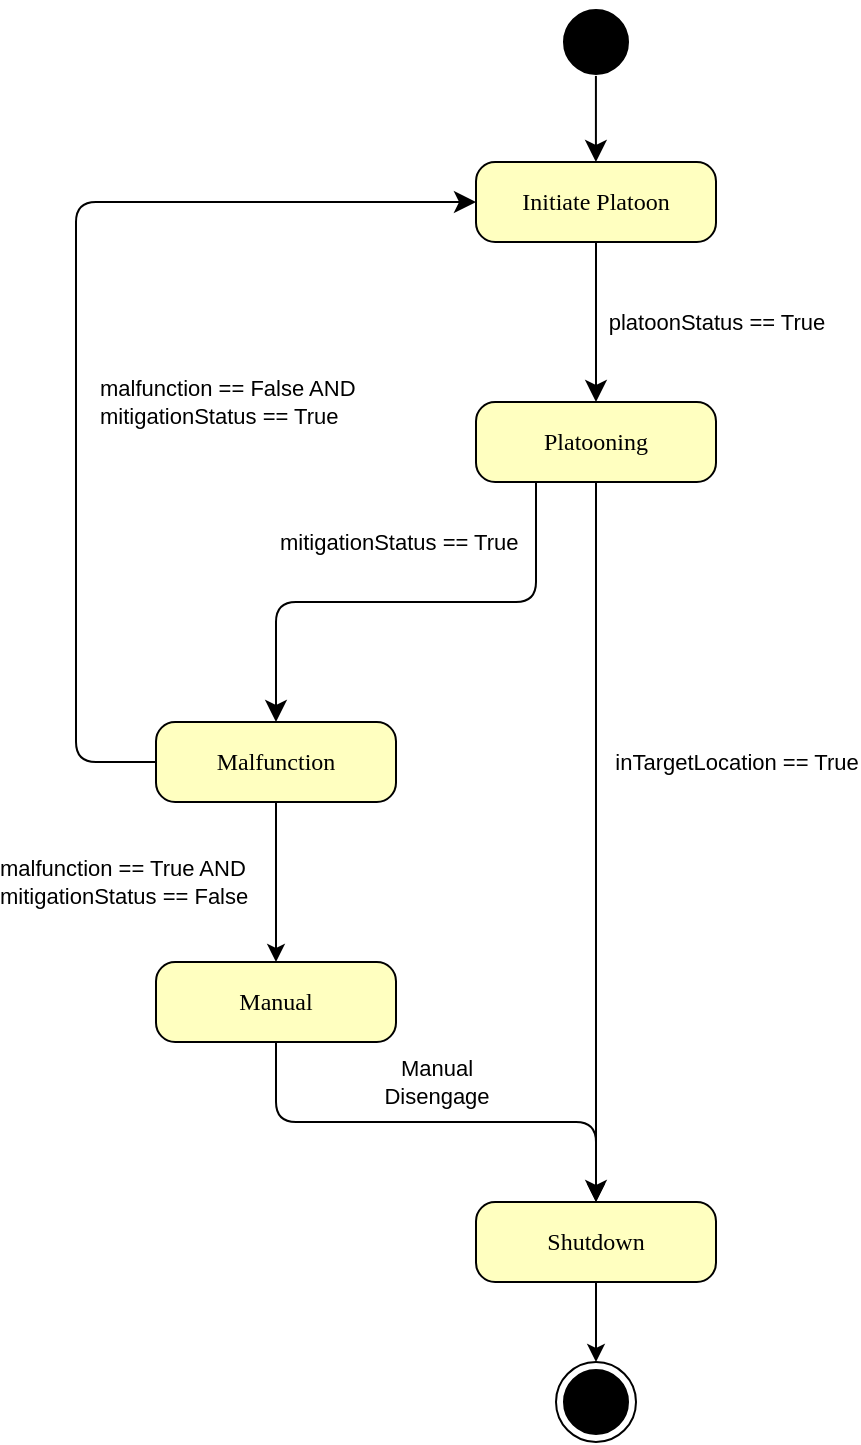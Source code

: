 <mxfile version="21.2.3" type="github" pages="5">
  <diagram name="State Diagram" id="58cdce13-f638-feb5-8d6f-7d28b1aa9fa0">
    <mxGraphModel dx="1434" dy="802" grid="1" gridSize="10" guides="1" tooltips="1" connect="1" arrows="1" fold="1" page="1" pageScale="1" pageWidth="827" pageHeight="1169" background="none" math="0" shadow="0">
      <root>
        <mxCell id="0" />
        <mxCell id="1" parent="0" />
        <mxCell id="382b91b5511bd0f7-1" value="" style="ellipse;html=1;shape=startState;fillColor=#000000;strokeColor=default;rounded=1;shadow=0;comic=0;labelBackgroundColor=none;fontFamily=Verdana;fontSize=12;fontColor=#000000;align=center;direction=south;" parent="1" vertex="1">
          <mxGeometry x="400.0" y="80" width="40" height="40" as="geometry" />
        </mxCell>
        <mxCell id="382b91b5511bd0f7-5" value="Platooning" style="rounded=1;whiteSpace=wrap;html=1;arcSize=24;fillColor=#ffffc0;strokeColor=default;shadow=0;comic=0;labelBackgroundColor=none;fontFamily=Verdana;fontSize=12;fontColor=#000000;align=center;" parent="1" vertex="1">
          <mxGeometry x="360.0" y="280" width="120" height="40" as="geometry" />
        </mxCell>
        <mxCell id="382b91b5511bd0f7-6" value="Initiate Platoon" style="rounded=1;whiteSpace=wrap;html=1;arcSize=24;fillColor=#ffffc0;strokeColor=default;shadow=0;comic=0;labelBackgroundColor=none;fontFamily=Verdana;fontSize=12;fontColor=#000000;align=center;" parent="1" vertex="1">
          <mxGeometry x="360.0" y="160" width="120" height="40" as="geometry" />
        </mxCell>
        <mxCell id="2a3bc250acf0617d-9" value="" style="edgeStyle=orthogonalEdgeStyle;html=1;labelBackgroundColor=none;endArrow=classic;endSize=8;strokeColor=#000000;fontFamily=Verdana;fontSize=12;align=left;exitX=0.924;exitY=0.501;exitDx=0;exitDy=0;exitPerimeter=0;endFill=1;" parent="1" source="382b91b5511bd0f7-1" target="382b91b5511bd0f7-6" edge="1">
          <mxGeometry relative="1" as="geometry" />
        </mxCell>
        <mxCell id="2a3bc250acf0617d-12" style="edgeStyle=orthogonalEdgeStyle;html=1;exitX=0.5;exitY=1;labelBackgroundColor=none;endArrow=classic;endSize=8;strokeColor=#000000;fontFamily=Verdana;fontSize=12;align=left;exitDx=0;exitDy=0;entryX=0.5;entryY=0;entryDx=0;entryDy=0;endFill=1;" parent="1" source="382b91b5511bd0f7-6" target="382b91b5511bd0f7-5" edge="1">
          <mxGeometry relative="1" as="geometry">
            <mxPoint x="430.0" y="240" as="targetPoint" />
          </mxGeometry>
        </mxCell>
        <mxCell id="9d3UX6hWztNE6AuxFIc4-4" value="platoonStatus == True" style="edgeLabel;html=1;align=center;verticalAlign=middle;resizable=0;points=[];labelBackgroundColor=none;" parent="2a3bc250acf0617d-12" vertex="1" connectable="0">
          <mxGeometry x="-0.245" y="-2" relative="1" as="geometry">
            <mxPoint x="62" y="10" as="offset" />
          </mxGeometry>
        </mxCell>
        <mxCell id="tH49NBlQhJIF7KGzx8hd-2" value="&lt;span style=&quot;color: rgb(0, 0, 0); font-family: Helvetica; font-size: 11px; font-style: normal; font-variant-ligatures: normal; font-variant-caps: normal; font-weight: 400; letter-spacing: normal; orphans: 2; text-indent: 0px; text-transform: none; widows: 2; word-spacing: 0px; -webkit-text-stroke-width: 0px; text-decoration-thickness: initial; text-decoration-style: initial; text-decoration-color: initial; float: none; display: inline !important;&quot;&gt;malfunction == True AND&lt;/span&gt;&lt;br style=&quot;border-color: var(--border-color); color: rgb(0, 0, 0); font-family: Helvetica; font-size: 11px; font-style: normal; font-variant-ligatures: normal; font-variant-caps: normal; font-weight: 400; letter-spacing: normal; orphans: 2; text-indent: 0px; text-transform: none; widows: 2; word-spacing: 0px; -webkit-text-stroke-width: 0px; text-decoration-thickness: initial; text-decoration-style: initial; text-decoration-color: initial;&quot;&gt;&lt;span style=&quot;color: rgb(0, 0, 0); font-family: Helvetica; font-size: 11px; font-style: normal; font-variant-ligatures: normal; font-variant-caps: normal; font-weight: 400; letter-spacing: normal; orphans: 2; text-indent: 0px; text-transform: none; widows: 2; word-spacing: 0px; -webkit-text-stroke-width: 0px; text-decoration-thickness: initial; text-decoration-style: initial; text-decoration-color: initial; float: none; display: inline !important;&quot;&gt;mitigationStatus == False&lt;/span&gt;" style="edgeStyle=orthogonalEdgeStyle;rounded=0;orthogonalLoop=1;jettySize=auto;html=1;strokeColor=#000000;align=left;labelBackgroundColor=none;" parent="1" source="9d3UX6hWztNE6AuxFIc4-5" target="tH49NBlQhJIF7KGzx8hd-1" edge="1">
          <mxGeometry y="-140" relative="1" as="geometry">
            <mxPoint as="offset" />
          </mxGeometry>
        </mxCell>
        <mxCell id="9d3UX6hWztNE6AuxFIc4-5" value="Malfunction" style="rounded=1;whiteSpace=wrap;html=1;arcSize=24;fillColor=#ffffc0;strokeColor=default;shadow=0;comic=0;labelBackgroundColor=none;fontFamily=Verdana;fontSize=12;fontColor=#000000;align=center;" parent="1" vertex="1">
          <mxGeometry x="200" y="440" width="120" height="40" as="geometry" />
        </mxCell>
        <mxCell id="9d3UX6hWztNE6AuxFIc4-10" style="edgeStyle=orthogonalEdgeStyle;html=1;exitX=0.25;exitY=1;labelBackgroundColor=none;endArrow=classic;endSize=8;strokeColor=#000000;fontFamily=Verdana;fontSize=12;align=left;exitDx=0;exitDy=0;entryX=0.5;entryY=0;entryDx=0;entryDy=0;endFill=1;" parent="1" source="382b91b5511bd0f7-5" target="9d3UX6hWztNE6AuxFIc4-5" edge="1">
          <mxGeometry relative="1" as="geometry">
            <mxPoint x="440.0" y="460" as="sourcePoint" />
            <mxPoint x="440.0" y="380" as="targetPoint" />
          </mxGeometry>
        </mxCell>
        <mxCell id="9d3UX6hWztNE6AuxFIc4-11" value="mitigationStatus&amp;nbsp;== True" style="edgeLabel;html=1;align=left;verticalAlign=middle;resizable=0;points=[];labelBackgroundColor=none;" parent="9d3UX6hWztNE6AuxFIc4-10" vertex="1" connectable="0">
          <mxGeometry x="-0.245" y="-2" relative="1" as="geometry">
            <mxPoint x="-96" y="-28" as="offset" />
          </mxGeometry>
        </mxCell>
        <mxCell id="9d3UX6hWztNE6AuxFIc4-16" value="" style="ellipse;html=1;shape=endState;fillColor=#000000;strokeColor=default;rounded=1;shadow=0;comic=0;labelBackgroundColor=none;fontFamily=Verdana;fontSize=12;fontColor=#000000;align=center;" parent="1" vertex="1">
          <mxGeometry x="400.0" y="760" width="40" height="40" as="geometry" />
        </mxCell>
        <mxCell id="9d3UX6hWztNE6AuxFIc4-19" style="edgeStyle=orthogonalEdgeStyle;html=1;exitX=0;exitY=0.5;labelBackgroundColor=none;endArrow=classic;endSize=8;strokeColor=#000000;fontFamily=Verdana;fontSize=12;align=left;exitDx=0;exitDy=0;entryX=0;entryY=0.5;entryDx=0;entryDy=0;endFill=1;" parent="1" source="9d3UX6hWztNE6AuxFIc4-5" target="382b91b5511bd0f7-6" edge="1">
          <mxGeometry relative="1" as="geometry">
            <mxPoint x="460.0" y="330" as="sourcePoint" />
            <mxPoint x="490.0" y="310" as="targetPoint" />
            <Array as="points">
              <mxPoint x="160" y="460" />
              <mxPoint x="160" y="180" />
            </Array>
          </mxGeometry>
        </mxCell>
        <mxCell id="9d3UX6hWztNE6AuxFIc4-20" value="malfunction == False AND&lt;br&gt;mitigationStatus == True" style="edgeLabel;html=1;align=left;verticalAlign=middle;resizable=0;points=[];labelBackgroundColor=none;" parent="9d3UX6hWztNE6AuxFIc4-19" vertex="1" connectable="0">
          <mxGeometry x="-0.245" y="-2" relative="1" as="geometry">
            <mxPoint x="8" y="-24" as="offset" />
          </mxGeometry>
        </mxCell>
        <mxCell id="9d3UX6hWztNE6AuxFIc4-23" value="" style="edgeStyle=orthogonalEdgeStyle;html=1;exitX=0.5;exitY=1;labelBackgroundColor=none;endArrow=classic;endSize=8;strokeColor=#000000;fontFamily=Verdana;fontSize=12;align=left;exitDx=0;exitDy=0;entryX=0.5;entryY=0;entryDx=0;entryDy=0;endFill=1;" parent="1" source="382b91b5511bd0f7-5" target="9d3UX6hWztNE6AuxFIc4-22" edge="1">
          <mxGeometry relative="1" as="geometry">
            <mxPoint x="420.0" y="320" as="sourcePoint" />
            <mxPoint x="420.0" y="560" as="targetPoint" />
            <Array as="points" />
          </mxGeometry>
        </mxCell>
        <mxCell id="9d3UX6hWztNE6AuxFIc4-24" value="inTargetLocation == True" style="edgeLabel;html=1;align=center;verticalAlign=middle;resizable=0;points=[];labelBackgroundColor=none;" parent="9d3UX6hWztNE6AuxFIc4-23" vertex="1" connectable="0">
          <mxGeometry x="-0.245" y="-2" relative="1" as="geometry">
            <mxPoint x="72" y="4" as="offset" />
          </mxGeometry>
        </mxCell>
        <mxCell id="9d3UX6hWztNE6AuxFIc4-25" style="edgeStyle=orthogonalEdgeStyle;rounded=1;orthogonalLoop=1;jettySize=auto;html=1;exitX=0.5;exitY=1;exitDx=0;exitDy=0;entryX=0.5;entryY=0;entryDx=0;entryDy=0;strokeColor=#000000;" parent="1" source="9d3UX6hWztNE6AuxFIc4-22" target="9d3UX6hWztNE6AuxFIc4-16" edge="1">
          <mxGeometry relative="1" as="geometry" />
        </mxCell>
        <mxCell id="9d3UX6hWztNE6AuxFIc4-22" value="Shutdown" style="rounded=1;whiteSpace=wrap;html=1;arcSize=24;fillColor=#ffffc0;strokeColor=default;shadow=0;comic=0;labelBackgroundColor=none;fontFamily=Verdana;fontSize=12;fontColor=#000000;align=center;" parent="1" vertex="1">
          <mxGeometry x="360.0" y="680" width="120" height="40" as="geometry" />
        </mxCell>
        <mxCell id="tH49NBlQhJIF7KGzx8hd-3" value="Manual&lt;br&gt;Disengage" style="edgeStyle=orthogonalEdgeStyle;rounded=1;orthogonalLoop=1;jettySize=auto;html=1;exitX=0.5;exitY=1;exitDx=0;exitDy=0;entryX=0.5;entryY=0;entryDx=0;entryDy=0;labelBackgroundColor=none;" parent="1" source="tH49NBlQhJIF7KGzx8hd-1" target="9d3UX6hWztNE6AuxFIc4-22" edge="1">
          <mxGeometry y="20" relative="1" as="geometry">
            <Array as="points">
              <mxPoint x="260" y="640" />
              <mxPoint x="420" y="640" />
            </Array>
            <mxPoint as="offset" />
          </mxGeometry>
        </mxCell>
        <mxCell id="tH49NBlQhJIF7KGzx8hd-1" value="Manual" style="rounded=1;whiteSpace=wrap;html=1;arcSize=24;fillColor=#ffffc0;strokeColor=default;shadow=0;comic=0;labelBackgroundColor=none;fontFamily=Verdana;fontSize=12;fontColor=#000000;align=center;" parent="1" vertex="1">
          <mxGeometry x="200" y="560" width="120" height="40" as="geometry" />
        </mxCell>
      </root>
    </mxGraphModel>
  </diagram>
  <diagram id="Jf_ORxHevnUfOmAlhUTj" name="Platooning State">
    <mxGraphModel dx="4754" dy="1853" grid="1" gridSize="10" guides="1" tooltips="1" connect="1" arrows="1" fold="1" page="1" pageScale="1" pageWidth="1169" pageHeight="827" math="0" shadow="0">
      <root>
        <mxCell id="0" />
        <mxCell id="1" parent="0" />
        <mxCell id="lxT5FuQqweBuE90UstHg-1" value="&lt;font style=&quot;font-size: 16px;&quot;&gt;Vehicle Control&lt;/font&gt;" style="rounded=0;whiteSpace=wrap;html=1;fillColor=#bac8d3;align=right;verticalAlign=top;strokeColor=#23445d;fontStyle=1" vertex="1" parent="1">
          <mxGeometry x="1760" y="240" width="320" height="960" as="geometry" />
        </mxCell>
        <mxCell id="W3U_HygP9Q6-pUnnDwGV-4" value="&lt;font style=&quot;font-size: 16px;&quot;&gt;Predictive Maintenance&lt;/font&gt;" style="rounded=0;whiteSpace=wrap;html=1;fillColor=#bac8d3;align=right;verticalAlign=top;strokeColor=#23445d;fontStyle=1" parent="1" vertex="1">
          <mxGeometry x="1400" y="240" width="320" height="960" as="geometry" />
        </mxCell>
        <mxCell id="W3U_HygP9Q6-pUnnDwGV-3" value="&lt;font style=&quot;font-size: 16px;&quot;&gt;Dynamic Platooning&lt;/font&gt;" style="rounded=0;whiteSpace=wrap;html=1;fillColor=#bac8d3;align=right;verticalAlign=top;strokeColor=#23445d;fontStyle=1" parent="1" vertex="1">
          <mxGeometry x="160" y="241" width="480" height="959" as="geometry" />
        </mxCell>
        <mxCell id="W3U_HygP9Q6-pUnnDwGV-2" value="&lt;font style=&quot;font-size: 16px;&quot;&gt;Navigation&lt;/font&gt;" style="rounded=0;whiteSpace=wrap;html=1;fillColor=#bac8d3;align=right;verticalAlign=top;strokeColor=#23445d;fontStyle=1" parent="1" vertex="1">
          <mxGeometry x="680" y="241" width="680" height="960" as="geometry" />
        </mxCell>
        <mxCell id="W3U_HygP9Q6-pUnnDwGV-1" value="&lt;font style=&quot;font-size: 16px;&quot;&gt;Platoon Management&lt;/font&gt;" style="rounded=0;whiteSpace=wrap;html=1;fillColor=#bac8d3;align=right;verticalAlign=top;strokeColor=#23445d;fontStyle=1" parent="1" vertex="1">
          <mxGeometry x="-320" y="241" width="440" height="959" as="geometry" />
        </mxCell>
        <mxCell id="K7Aae5uCHcJbMM-F2qm3-21" value="" style="edgeStyle=orthogonalEdgeStyle;rounded=0;orthogonalLoop=1;jettySize=auto;html=1;strokeColor=default;entryX=0.5;entryY=0;entryDx=0;entryDy=0;" parent="1" source="jjXadXYXg4xmwUOtgpBL-3" target="K7Aae5uCHcJbMM-F2qm3-39" edge="1">
          <mxGeometry relative="1" as="geometry" />
        </mxCell>
        <mxCell id="K7Aae5uCHcJbMM-F2qm3-22" value="" style="ellipse;html=1;shape=startState;fillColor=#000000;strokeColor=default;" parent="1" vertex="1">
          <mxGeometry x="860" y="40" width="40" height="40" as="geometry" />
        </mxCell>
        <mxCell id="yNH-4hTNIi52ciixlLkU-2" style="edgeStyle=orthogonalEdgeStyle;rounded=0;orthogonalLoop=1;jettySize=auto;html=1;exitX=0.331;exitY=0.87;exitDx=0;exitDy=0;exitPerimeter=0;entryX=0.5;entryY=0;entryDx=0;entryDy=0;" parent="1" source="K7Aae5uCHcJbMM-F2qm3-39" target="yNH-4hTNIi52ciixlLkU-1" edge="1">
          <mxGeometry relative="1" as="geometry">
            <mxPoint x="342.4" y="212.0" as="sourcePoint" />
            <Array as="points">
              <mxPoint x="342" y="210" />
              <mxPoint x="300" y="210" />
            </Array>
          </mxGeometry>
        </mxCell>
        <mxCell id="OgmGZcvQ5tUBhVQYUiQV-2" style="edgeStyle=orthogonalEdgeStyle;rounded=0;orthogonalLoop=1;jettySize=auto;html=1;entryX=0.5;entryY=0;entryDx=0;entryDy=0;exitX=0.58;exitY=0.8;exitDx=0;exitDy=0;exitPerimeter=0;" parent="1" source="K7Aae5uCHcJbMM-F2qm3-39" target="OgmGZcvQ5tUBhVQYUiQV-1" edge="1">
          <mxGeometry relative="1" as="geometry">
            <mxPoint x="870" y="220" as="sourcePoint" />
            <Array as="points">
              <mxPoint x="800" y="210" />
              <mxPoint x="780" y="210" />
            </Array>
          </mxGeometry>
        </mxCell>
        <mxCell id="XmAOfsIHqrRGqF3XLj49-19" style="edgeStyle=orthogonalEdgeStyle;rounded=0;orthogonalLoop=1;jettySize=auto;html=1;exitX=0.83;exitY=1;exitDx=0;exitDy=0;exitPerimeter=0;entryX=0.5;entryY=0;entryDx=0;entryDy=0;" parent="1" source="K7Aae5uCHcJbMM-F2qm3-39" target="XmAOfsIHqrRGqF3XLj49-1" edge="1">
          <mxGeometry relative="1" as="geometry">
            <Array as="points">
              <mxPoint x="1480" y="210" />
              <mxPoint x="1480" y="280" />
              <mxPoint x="1560" y="280" />
            </Array>
          </mxGeometry>
        </mxCell>
        <mxCell id="lxT5FuQqweBuE90UstHg-16" style="edgeStyle=orthogonalEdgeStyle;rounded=0;orthogonalLoop=1;jettySize=auto;html=1;exitX=0.92;exitY=1;exitDx=0;exitDy=0;exitPerimeter=0;entryX=0.5;entryY=0;entryDx=0;entryDy=0;" edge="1" parent="1" source="K7Aae5uCHcJbMM-F2qm3-39" target="lxT5FuQqweBuE90UstHg-3">
          <mxGeometry relative="1" as="geometry">
            <Array as="points">
              <mxPoint x="1920" y="220" />
            </Array>
          </mxGeometry>
        </mxCell>
        <mxCell id="K7Aae5uCHcJbMM-F2qm3-39" value="" style="rounded=0;whiteSpace=wrap;html=1;strokeColor=#000000;fillColor=#000000;points=[[0,0,0,0,0],[0,0.25,0,0,0],[0,0.5,0,0,0],[0,0.75,0,0,0],[0,1,0,0,0],[0.08,0.9,0,0,0],[0.16,1,0,0,1],[0.25,0,0,0,0],[0.25,1,0,0,1],[0.36,1,0,0,1],[0.43,1,0,0,0],[0.5,0,0,0,0],[0.5,1,0,0,0],[0.58,0.8,0,0,0],[0.66,1,0,0,0],[0.75,0,0,0,0],[0.75,1,0,0,0],[0.83,1,0,0,0],[0.92,1,0,0,0],[1,0,0,0,0],[1,0.25,0,0,0],[1,0.5,0,0,0],[1,0.75,0,0,0],[1,1,0,0,0]];" parent="1" vertex="1">
          <mxGeometry x="-360" y="200" width="2480" height="20" as="geometry" />
        </mxCell>
        <mxCell id="EvU0aFzNsWuQUNdE5Zqm-12" value="Yes" style="edgeStyle=orthogonalEdgeStyle;rounded=0;orthogonalLoop=1;jettySize=auto;html=1;exitX=0;exitY=0.5;exitDx=0;exitDy=0;entryX=0.5;entryY=0;entryDx=0;entryDy=0;labelBackgroundColor=none;" parent="1" source="K7Aae5uCHcJbMM-F2qm3-43" target="EvU0aFzNsWuQUNdE5Zqm-1" edge="1">
          <mxGeometry x="-0.922" y="-10" relative="1" as="geometry">
            <Array as="points">
              <mxPoint x="-280" y="501" />
              <mxPoint x="-280" y="281" />
              <mxPoint x="-70" y="281" />
            </Array>
            <mxPoint as="offset" />
          </mxGeometry>
        </mxCell>
        <mxCell id="K7Aae5uCHcJbMM-F2qm3-43" value="&lt;span style=&quot;color: rgb(0, 0, 0); font-family: Helvetica; font-size: 10px; font-style: normal; font-variant-ligatures: normal; font-variant-caps: normal; font-weight: 400; letter-spacing: normal; orphans: 2; text-align: left; text-indent: 0px; text-transform: none; widows: 2; word-spacing: 0px; -webkit-text-stroke-width: 0px; text-decoration-thickness: initial; text-decoration-style: initial; text-decoration-color: initial; float: none; display: inline !important;&quot;&gt;vehicleStatus == True&lt;/span&gt;" style="rhombus;whiteSpace=wrap;html=1;fillColor=default;fontSize=10;" parent="1" vertex="1">
          <mxGeometry x="-240" y="441" width="120" height="120" as="geometry" />
        </mxCell>
        <mxCell id="EvU0aFzNsWuQUNdE5Zqm-18" style="edgeStyle=orthogonalEdgeStyle;rounded=0;orthogonalLoop=1;jettySize=auto;html=1;exitX=0.5;exitY=1;exitDx=0;exitDy=0;entryX=0.5;entryY=0;entryDx=0;entryDy=0;" parent="1" source="K7Aae5uCHcJbMM-F2qm3-47" target="EvU0aFzNsWuQUNdE5Zqm-17" edge="1">
          <mxGeometry relative="1" as="geometry" />
        </mxCell>
        <mxCell id="K7Aae5uCHcJbMM-F2qm3-47" value="Return&lt;br&gt;malfunction == True" style="rounded=1;whiteSpace=wrap;html=1;" parent="1" vertex="1">
          <mxGeometry x="-260" y="801" width="160" height="40" as="geometry" />
        </mxCell>
        <mxCell id="mhy0Vyj9R53fs9OlTRd--1" style="edgeStyle=orthogonalEdgeStyle;rounded=0;orthogonalLoop=1;jettySize=auto;html=1;exitX=0.5;exitY=1;exitDx=0;exitDy=0;entryX=0.5;entryY=0;entryDx=0;entryDy=0;" parent="1" source="yNH-4hTNIi52ciixlLkU-1" target="yNH-4hTNIi52ciixlLkU-3" edge="1">
          <mxGeometry relative="1" as="geometry" />
        </mxCell>
        <mxCell id="yNH-4hTNIi52ciixlLkU-1" value="Dynamic platooning" style="rounded=0;whiteSpace=wrap;html=1;" parent="1" vertex="1">
          <mxGeometry x="239.97" y="321" width="120" height="40" as="geometry" />
        </mxCell>
        <mxCell id="mhy0Vyj9R53fs9OlTRd--4" value="Yes" style="edgeStyle=orthogonalEdgeStyle;rounded=0;orthogonalLoop=1;jettySize=auto;html=1;labelBackgroundColor=none;" parent="1" source="yNH-4hTNIi52ciixlLkU-3" target="mhy0Vyj9R53fs9OlTRd--3" edge="1">
          <mxGeometry x="-0.002" y="11" relative="1" as="geometry">
            <mxPoint as="offset" />
          </mxGeometry>
        </mxCell>
        <mxCell id="mhy0Vyj9R53fs9OlTRd--8" value="No" style="edgeStyle=orthogonalEdgeStyle;rounded=0;orthogonalLoop=1;jettySize=auto;html=1;labelBackgroundColor=none;" parent="1" source="yNH-4hTNIi52ciixlLkU-3" target="yNH-4hTNIi52ciixlLkU-4" edge="1">
          <mxGeometry x="-0.524" y="10" relative="1" as="geometry">
            <Array as="points">
              <mxPoint x="299.91" y="540" />
              <mxPoint x="299.91" y="540" />
            </Array>
            <mxPoint as="offset" />
          </mxGeometry>
        </mxCell>
        <mxCell id="yNH-4hTNIi52ciixlLkU-3" value="tryToLeave == True" style="rhombus;whiteSpace=wrap;html=1;fillColor=default;fontSize=10;" parent="1" vertex="1">
          <mxGeometry x="239.97" y="401" width="120" height="120" as="geometry" />
        </mxCell>
        <mxCell id="mhy0Vyj9R53fs9OlTRd--7" value="Yes" style="edgeStyle=orthogonalEdgeStyle;rounded=0;orthogonalLoop=1;jettySize=auto;html=1;labelBackgroundColor=none;" parent="1" source="yNH-4hTNIi52ciixlLkU-4" target="mhy0Vyj9R53fs9OlTRd--5" edge="1">
          <mxGeometry x="-0.002" y="11" relative="1" as="geometry">
            <mxPoint as="offset" />
          </mxGeometry>
        </mxCell>
        <mxCell id="mhy0Vyj9R53fs9OlTRd--10" style="edgeStyle=orthogonalEdgeStyle;rounded=0;orthogonalLoop=1;jettySize=auto;html=1;exitX=0.5;exitY=1;exitDx=0;exitDy=0;entryX=0;entryY=0.5;entryDx=0;entryDy=0;" parent="1" source="yNH-4hTNIi52ciixlLkU-4" target="yNH-4hTNIi52ciixlLkU-1" edge="1">
          <mxGeometry relative="1" as="geometry">
            <Array as="points">
              <mxPoint x="299.97" y="761" />
              <mxPoint x="199.97" y="761" />
              <mxPoint x="199.97" y="341" />
            </Array>
          </mxGeometry>
        </mxCell>
        <mxCell id="mhy0Vyj9R53fs9OlTRd--12" value="No" style="edgeLabel;html=1;align=center;verticalAlign=middle;resizable=0;points=[];labelBackgroundColor=none;" parent="mhy0Vyj9R53fs9OlTRd--10" vertex="1" connectable="0">
          <mxGeometry x="-0.949" y="-1" relative="1" as="geometry">
            <mxPoint x="11" y="3" as="offset" />
          </mxGeometry>
        </mxCell>
        <mxCell id="yNH-4hTNIi52ciixlLkU-4" value="askToJoin == True" style="rhombus;whiteSpace=wrap;html=1;fillColor=default;fontSize=10;" parent="1" vertex="1">
          <mxGeometry x="239.97" y="601" width="120" height="120" as="geometry" />
        </mxCell>
        <mxCell id="mhy0Vyj9R53fs9OlTRd--9" style="edgeStyle=orthogonalEdgeStyle;rounded=0;orthogonalLoop=1;jettySize=auto;html=1;exitX=0.5;exitY=1;exitDx=0;exitDy=0;" parent="1" source="mhy0Vyj9R53fs9OlTRd--3" edge="1">
          <mxGeometry relative="1" as="geometry">
            <mxPoint x="299.97" y="601" as="targetPoint" />
            <Array as="points">
              <mxPoint x="459.97" y="561" />
              <mxPoint x="299.97" y="561" />
            </Array>
          </mxGeometry>
        </mxCell>
        <mxCell id="mhy0Vyj9R53fs9OlTRd--3" value="&lt;span style=&quot;color: rgb(0, 0, 0); font-family: Verdana; font-size: 12px; font-style: normal; font-variant-ligatures: normal; font-variant-caps: normal; font-weight: 400; letter-spacing: normal; orphans: 2; text-align: center; text-indent: 0px; text-transform: none; widows: 2; word-spacing: 0px; -webkit-text-stroke-width: 0px; background-color: rgb(251, 251, 251); text-decoration-thickness: initial; text-decoration-style: initial; text-decoration-color: initial; float: none; display: inline !important;&quot;&gt;Vehicle Detach&lt;/span&gt;&lt;br style=&quot;border-color: var(--border-color); color: rgb(0, 0, 0); font-family: Verdana; font-size: 12px; font-style: normal; font-variant-ligatures: normal; font-variant-caps: normal; font-weight: 400; letter-spacing: normal; orphans: 2; text-align: center; text-indent: 0px; text-transform: none; widows: 2; word-spacing: 0px; -webkit-text-stroke-width: 0px; background-color: rgb(251, 251, 251); text-decoration-thickness: initial; text-decoration-style: initial; text-decoration-color: initial;&quot;&gt;&lt;font style=&quot;border-color: var(--border-color); color: rgb(0, 0, 0); font-family: Verdana; font-style: normal; font-variant-ligatures: normal; font-variant-caps: normal; font-weight: 400; letter-spacing: normal; orphans: 2; text-align: center; text-indent: 0px; text-transform: none; widows: 2; word-spacing: 0px; -webkit-text-stroke-width: 0px; background-color: rgb(251, 251, 251); text-decoration-thickness: initial; text-decoration-style: initial; text-decoration-color: initial; font-size: 9px;&quot;&gt;nrMembers --&lt;/font&gt;" style="whiteSpace=wrap;html=1;" parent="1" vertex="1">
          <mxGeometry x="439.97" y="441" width="120" height="40" as="geometry" />
        </mxCell>
        <mxCell id="mhy0Vyj9R53fs9OlTRd--11" style="edgeStyle=orthogonalEdgeStyle;rounded=0;orthogonalLoop=1;jettySize=auto;html=1;exitX=1;exitY=0.5;exitDx=0;exitDy=0;entryX=0;entryY=0.5;entryDx=0;entryDy=0;" parent="1" source="mhy0Vyj9R53fs9OlTRd--5" target="yNH-4hTNIi52ciixlLkU-1" edge="1">
          <mxGeometry relative="1" as="geometry">
            <Array as="points">
              <mxPoint x="600" y="661" />
              <mxPoint x="600" y="761" />
              <mxPoint x="200" y="761" />
              <mxPoint x="200" y="341" />
            </Array>
          </mxGeometry>
        </mxCell>
        <mxCell id="mhy0Vyj9R53fs9OlTRd--5" value="&lt;span style=&quot;color: rgb(0, 0, 0); font-family: Verdana; font-size: 12px; font-style: normal; font-variant-ligatures: normal; font-variant-caps: normal; font-weight: 400; letter-spacing: normal; orphans: 2; text-align: center; text-indent: 0px; text-transform: none; widows: 2; word-spacing: 0px; -webkit-text-stroke-width: 0px; background-color: rgb(251, 251, 251); text-decoration-thickness: initial; text-decoration-style: initial; text-decoration-color: initial; float: none; display: inline !important;&quot;&gt;Vehicle Attach&lt;/span&gt;&lt;br style=&quot;border-color: var(--border-color); color: rgb(0, 0, 0); font-family: Verdana; font-size: 12px; font-style: normal; font-variant-ligatures: normal; font-variant-caps: normal; font-weight: 400; letter-spacing: normal; orphans: 2; text-align: center; text-indent: 0px; text-transform: none; widows: 2; word-spacing: 0px; -webkit-text-stroke-width: 0px; background-color: rgb(251, 251, 251); text-decoration-thickness: initial; text-decoration-style: initial; text-decoration-color: initial;&quot;&gt;&lt;font style=&quot;border-color: var(--border-color); color: rgb(0, 0, 0); font-family: Verdana; font-style: normal; font-variant-ligatures: normal; font-variant-caps: normal; font-weight: 400; letter-spacing: normal; orphans: 2; text-align: center; text-indent: 0px; text-transform: none; widows: 2; word-spacing: 0px; -webkit-text-stroke-width: 0px; background-color: rgb(251, 251, 251); text-decoration-thickness: initial; text-decoration-style: initial; text-decoration-color: initial; font-size: 9px;&quot;&gt;nrMembers ++&lt;/font&gt;" style="whiteSpace=wrap;html=1;" parent="1" vertex="1">
          <mxGeometry x="439.97" y="641" width="120" height="40" as="geometry" />
        </mxCell>
        <mxCell id="OgmGZcvQ5tUBhVQYUiQV-4" value="" style="edgeStyle=orthogonalEdgeStyle;rounded=0;orthogonalLoop=1;jettySize=auto;html=1;" parent="1" source="OgmGZcvQ5tUBhVQYUiQV-1" target="OgmGZcvQ5tUBhVQYUiQV-3" edge="1">
          <mxGeometry relative="1" as="geometry" />
        </mxCell>
        <mxCell id="OgmGZcvQ5tUBhVQYUiQV-1" value="Check current location" style="rounded=0;whiteSpace=wrap;html=1;" parent="1" vertex="1">
          <mxGeometry x="720" y="320" width="120" height="40" as="geometry" />
        </mxCell>
        <mxCell id="OgmGZcvQ5tUBhVQYUiQV-7" style="edgeStyle=orthogonalEdgeStyle;rounded=0;orthogonalLoop=1;jettySize=auto;html=1;exitX=0.5;exitY=1;exitDx=0;exitDy=0;entryX=0.5;entryY=0;entryDx=0;entryDy=0;" parent="1" source="OgmGZcvQ5tUBhVQYUiQV-3" target="OgmGZcvQ5tUBhVQYUiQV-6" edge="1">
          <mxGeometry relative="1" as="geometry" />
        </mxCell>
        <mxCell id="OgmGZcvQ5tUBhVQYUiQV-8" value="Yes" style="edgeLabel;html=1;align=center;verticalAlign=middle;resizable=0;points=[];labelBackgroundColor=none;" parent="OgmGZcvQ5tUBhVQYUiQV-7" vertex="1" connectable="0">
          <mxGeometry x="-0.755" y="3" relative="1" as="geometry">
            <mxPoint x="7" y="6" as="offset" />
          </mxGeometry>
        </mxCell>
        <mxCell id="OgmGZcvQ5tUBhVQYUiQV-9" style="edgeStyle=orthogonalEdgeStyle;rounded=0;orthogonalLoop=1;jettySize=auto;html=1;exitX=1;exitY=0.5;exitDx=0;exitDy=0;entryX=0;entryY=0.5;entryDx=0;entryDy=0;" parent="1" source="OgmGZcvQ5tUBhVQYUiQV-3" target="OgmGZcvQ5tUBhVQYUiQV-12" edge="1">
          <mxGeometry relative="1" as="geometry">
            <Array as="points">
              <mxPoint x="900" y="460" />
              <mxPoint x="900" y="460" />
            </Array>
          </mxGeometry>
        </mxCell>
        <mxCell id="OgmGZcvQ5tUBhVQYUiQV-10" value="No" style="edgeLabel;html=1;align=center;verticalAlign=middle;resizable=0;points=[];labelBackgroundColor=none;" parent="OgmGZcvQ5tUBhVQYUiQV-9" vertex="1" connectable="0">
          <mxGeometry x="-0.088" relative="1" as="geometry">
            <mxPoint y="-10" as="offset" />
          </mxGeometry>
        </mxCell>
        <mxCell id="OgmGZcvQ5tUBhVQYUiQV-3" value="currentLocation == targetLocation" style="rhombus;whiteSpace=wrap;html=1;fillColor=default;fontSize=10;" parent="1" vertex="1">
          <mxGeometry x="720" y="400" width="120" height="120" as="geometry" />
        </mxCell>
        <mxCell id="EvU0aFzNsWuQUNdE5Zqm-20" value="" style="edgeStyle=orthogonalEdgeStyle;rounded=0;orthogonalLoop=1;jettySize=auto;html=1;" parent="1" source="OgmGZcvQ5tUBhVQYUiQV-6" target="EvU0aFzNsWuQUNdE5Zqm-19" edge="1">
          <mxGeometry relative="1" as="geometry" />
        </mxCell>
        <mxCell id="OgmGZcvQ5tUBhVQYUiQV-6" value="Return&lt;br&gt;inTargetLocation == True" style="rounded=1;whiteSpace=wrap;html=1;" parent="1" vertex="1">
          <mxGeometry x="700" y="800" width="160" height="40" as="geometry" />
        </mxCell>
        <mxCell id="OgmGZcvQ5tUBhVQYUiQV-14" value="end of array" style="edgeStyle=orthogonalEdgeStyle;rounded=0;orthogonalLoop=1;jettySize=auto;html=1;labelBackgroundColor=none;entryX=0.5;entryY=0;entryDx=0;entryDy=0;" parent="1" source="OgmGZcvQ5tUBhVQYUiQV-23" target="GHC43TD012LqDzuDOXtq-1" edge="1">
          <mxGeometry x="-0.25" y="40" relative="1" as="geometry">
            <mxPoint as="offset" />
          </mxGeometry>
        </mxCell>
        <mxCell id="OgmGZcvQ5tUBhVQYUiQV-12" value="Check Traffic conditions in current route" style="rounded=0;whiteSpace=wrap;html=1;" parent="1" vertex="1">
          <mxGeometry x="920" y="440" width="120" height="40" as="geometry" />
        </mxCell>
        <mxCell id="OgmGZcvQ5tUBhVQYUiQV-41" style="edgeStyle=orthogonalEdgeStyle;rounded=0;orthogonalLoop=1;jettySize=auto;html=1;exitX=0.5;exitY=1;exitDx=0;exitDy=0;entryX=0.5;entryY=0;entryDx=0;entryDy=0;" parent="1" source="OgmGZcvQ5tUBhVQYUiQV-13" target="OgmGZcvQ5tUBhVQYUiQV-1" edge="1">
          <mxGeometry relative="1" as="geometry">
            <Array as="points">
              <mxPoint x="980" y="1160" />
              <mxPoint x="1320" y="1160" />
              <mxPoint x="1320" y="280" />
              <mxPoint x="780" y="280" />
            </Array>
          </mxGeometry>
        </mxCell>
        <mxCell id="OgmGZcvQ5tUBhVQYUiQV-13" value="Perform routeID" style="rounded=0;whiteSpace=wrap;html=1;" parent="1" vertex="1">
          <mxGeometry x="920" y="880" width="120" height="40" as="geometry" />
        </mxCell>
        <mxCell id="OgmGZcvQ5tUBhVQYUiQV-17" value="" style="edgeStyle=orthogonalEdgeStyle;rounded=0;orthogonalLoop=1;jettySize=auto;html=1;" parent="1" source="OgmGZcvQ5tUBhVQYUiQV-12" target="OgmGZcvQ5tUBhVQYUiQV-16" edge="1">
          <mxGeometry relative="1" as="geometry">
            <mxPoint x="980" y="480" as="sourcePoint" />
            <mxPoint x="980" y="650" as="targetPoint" />
          </mxGeometry>
        </mxCell>
        <mxCell id="OgmGZcvQ5tUBhVQYUiQV-16" value="Calculate currentArrivalTime" style="rounded=0;whiteSpace=wrap;html=1;" parent="1" vertex="1">
          <mxGeometry x="920" y="520" width="120" height="40" as="geometry" />
        </mxCell>
        <mxCell id="OgmGZcvQ5tUBhVQYUiQV-24" value="" style="edgeStyle=orthogonalEdgeStyle;rounded=0;orthogonalLoop=1;jettySize=auto;html=1;" parent="1" source="OgmGZcvQ5tUBhVQYUiQV-16" target="OgmGZcvQ5tUBhVQYUiQV-23" edge="1">
          <mxGeometry relative="1" as="geometry">
            <mxPoint x="980" y="560" as="sourcePoint" />
            <mxPoint x="980" y="760" as="targetPoint" />
          </mxGeometry>
        </mxCell>
        <mxCell id="OgmGZcvQ5tUBhVQYUiQV-26" style="edgeStyle=orthogonalEdgeStyle;rounded=0;orthogonalLoop=1;jettySize=auto;html=1;exitX=0.5;exitY=1;exitDx=0;exitDy=0;entryX=0.5;entryY=0;entryDx=0;entryDy=0;" parent="1" source="OgmGZcvQ5tUBhVQYUiQV-32" target="OgmGZcvQ5tUBhVQYUiQV-25" edge="1">
          <mxGeometry relative="1" as="geometry" />
        </mxCell>
        <mxCell id="OgmGZcvQ5tUBhVQYUiQV-23" value="routeArray" style="rhombus;whiteSpace=wrap;html=1;fillColor=default;" parent="1" vertex="1">
          <mxGeometry x="920" y="600" width="120" height="120" as="geometry" />
        </mxCell>
        <mxCell id="OgmGZcvQ5tUBhVQYUiQV-34" value="Yes" style="edgeStyle=orthogonalEdgeStyle;rounded=0;orthogonalLoop=1;jettySize=auto;html=1;exitX=0.5;exitY=1;exitDx=0;exitDy=0;entryX=0.5;entryY=0;entryDx=0;entryDy=0;labelBackgroundColor=none;" parent="1" source="OgmGZcvQ5tUBhVQYUiQV-25" target="OgmGZcvQ5tUBhVQYUiQV-29" edge="1">
          <mxGeometry y="20" relative="1" as="geometry">
            <mxPoint as="offset" />
          </mxGeometry>
        </mxCell>
        <mxCell id="OgmGZcvQ5tUBhVQYUiQV-35" value="No" style="edgeStyle=orthogonalEdgeStyle;rounded=0;orthogonalLoop=1;jettySize=auto;html=1;exitX=1;exitY=0.5;exitDx=0;exitDy=0;entryX=0.5;entryY=0;entryDx=0;entryDy=0;labelBackgroundColor=none;" parent="1" source="OgmGZcvQ5tUBhVQYUiQV-25" target="OgmGZcvQ5tUBhVQYUiQV-23" edge="1">
          <mxGeometry x="-0.938" y="10" relative="1" as="geometry">
            <Array as="points">
              <mxPoint x="1280" y="860" />
              <mxPoint x="1280" y="580" />
              <mxPoint x="980" y="580" />
            </Array>
            <mxPoint as="offset" />
          </mxGeometry>
        </mxCell>
        <mxCell id="OgmGZcvQ5tUBhVQYUiQV-25" value="currentArrivalTime &amp;gt; newArrivalTime" style="rhombus;whiteSpace=wrap;html=1;fillColor=default;fontSize=10;" parent="1" vertex="1">
          <mxGeometry x="1120" y="800" width="120" height="120" as="geometry" />
        </mxCell>
        <mxCell id="OgmGZcvQ5tUBhVQYUiQV-28" value="" style="edgeStyle=orthogonalEdgeStyle;rounded=0;orthogonalLoop=1;jettySize=auto;html=1;exitX=1;exitY=0.5;exitDx=0;exitDy=0;entryX=0;entryY=0.5;entryDx=0;entryDy=0;" parent="1" source="OgmGZcvQ5tUBhVQYUiQV-23" target="OgmGZcvQ5tUBhVQYUiQV-27" edge="1">
          <mxGeometry relative="1" as="geometry">
            <mxPoint x="1040" y="660" as="sourcePoint" />
            <mxPoint x="1120" y="780" as="targetPoint" />
          </mxGeometry>
        </mxCell>
        <mxCell id="OgmGZcvQ5tUBhVQYUiQV-27" value="Check Traffic conditions in other routes" style="rounded=0;whiteSpace=wrap;html=1;" parent="1" vertex="1">
          <mxGeometry x="1120" y="640" width="120" height="40" as="geometry" />
        </mxCell>
        <mxCell id="OgmGZcvQ5tUBhVQYUiQV-36" style="edgeStyle=orthogonalEdgeStyle;rounded=0;orthogonalLoop=1;jettySize=auto;html=1;exitX=0.5;exitY=1;exitDx=0;exitDy=0;entryX=0.5;entryY=0;entryDx=0;entryDy=0;" parent="1" source="OgmGZcvQ5tUBhVQYUiQV-37" target="OgmGZcvQ5tUBhVQYUiQV-23" edge="1">
          <mxGeometry relative="1" as="geometry">
            <Array as="points">
              <mxPoint x="1180" y="1120" />
              <mxPoint x="1280" y="1120" />
              <mxPoint x="1280" y="580" />
              <mxPoint x="980" y="580" />
            </Array>
          </mxGeometry>
        </mxCell>
        <mxCell id="OgmGZcvQ5tUBhVQYUiQV-40" value="" style="edgeStyle=orthogonalEdgeStyle;rounded=0;orthogonalLoop=1;jettySize=auto;html=1;" parent="1" source="OgmGZcvQ5tUBhVQYUiQV-29" target="OgmGZcvQ5tUBhVQYUiQV-37" edge="1">
          <mxGeometry relative="1" as="geometry" />
        </mxCell>
        <mxCell id="OgmGZcvQ5tUBhVQYUiQV-29" value="currentArrivalTime = newArrivalTime" style="rounded=0;whiteSpace=wrap;html=1;" parent="1" vertex="1">
          <mxGeometry x="1120" y="960" width="120" height="40" as="geometry" />
        </mxCell>
        <mxCell id="OgmGZcvQ5tUBhVQYUiQV-33" value="" style="edgeStyle=orthogonalEdgeStyle;rounded=0;orthogonalLoop=1;jettySize=auto;html=1;exitX=0.5;exitY=1;exitDx=0;exitDy=0;entryX=0.5;entryY=0;entryDx=0;entryDy=0;" parent="1" source="OgmGZcvQ5tUBhVQYUiQV-27" target="OgmGZcvQ5tUBhVQYUiQV-32" edge="1">
          <mxGeometry relative="1" as="geometry">
            <mxPoint x="1180" y="680" as="sourcePoint" />
            <mxPoint x="1180" y="850" as="targetPoint" />
          </mxGeometry>
        </mxCell>
        <mxCell id="OgmGZcvQ5tUBhVQYUiQV-32" value="Calculate newArrivalTime" style="rounded=0;whiteSpace=wrap;html=1;" parent="1" vertex="1">
          <mxGeometry x="1120" y="720" width="120" height="40" as="geometry" />
        </mxCell>
        <mxCell id="OgmGZcvQ5tUBhVQYUiQV-37" value="routeID = i" style="rounded=0;whiteSpace=wrap;html=1;" parent="1" vertex="1">
          <mxGeometry x="1120" y="1040" width="120" height="40" as="geometry" />
        </mxCell>
        <mxCell id="EvU0aFzNsWuQUNdE5Zqm-2" value="" style="edgeStyle=orthogonalEdgeStyle;rounded=0;orthogonalLoop=1;jettySize=auto;html=1;entryX=0.5;entryY=0;entryDx=0;entryDy=0;exitX=0.16;exitY=1;exitDx=0;exitDy=0;exitPerimeter=0;" parent="1" source="K7Aae5uCHcJbMM-F2qm3-39" target="EvU0aFzNsWuQUNdE5Zqm-1" edge="1">
          <mxGeometry relative="1" as="geometry">
            <mxPoint x="-172.8" y="210" as="sourcePoint" />
            <mxPoint x="-20" y="481" as="targetPoint" />
            <Array as="points">
              <mxPoint x="-21" y="205" />
              <mxPoint x="-70" y="205" />
            </Array>
          </mxGeometry>
        </mxCell>
        <mxCell id="EvU0aFzNsWuQUNdE5Zqm-4" style="edgeStyle=orthogonalEdgeStyle;rounded=0;orthogonalLoop=1;jettySize=auto;html=1;exitX=0;exitY=0.5;exitDx=0;exitDy=0;entryX=0.5;entryY=0;entryDx=0;entryDy=0;" parent="1" source="EvU0aFzNsWuQUNdE5Zqm-1" target="K7Aae5uCHcJbMM-F2qm3-43" edge="1">
          <mxGeometry relative="1" as="geometry" />
        </mxCell>
        <mxCell id="EvU0aFzNsWuQUNdE5Zqm-10" style="edgeStyle=orthogonalEdgeStyle;rounded=0;orthogonalLoop=1;jettySize=auto;html=1;exitX=0.5;exitY=1;exitDx=0;exitDy=0;entryX=0.5;entryY=0;entryDx=0;entryDy=0;" parent="1" source="EvU0aFzNsWuQUNdE5Zqm-1" target="EvU0aFzNsWuQUNdE5Zqm-5" edge="1">
          <mxGeometry relative="1" as="geometry" />
        </mxCell>
        <mxCell id="EvU0aFzNsWuQUNdE5Zqm-16" value="end of list" style="edgeLabel;html=1;align=center;verticalAlign=middle;resizable=0;points=[];labelBackgroundColor=none;" parent="EvU0aFzNsWuQUNdE5Zqm-10" vertex="1" connectable="0">
          <mxGeometry x="-0.591" y="3" relative="1" as="geometry">
            <mxPoint x="27" y="-7" as="offset" />
          </mxGeometry>
        </mxCell>
        <mxCell id="EvU0aFzNsWuQUNdE5Zqm-1" value="&lt;span style=&quot;color: rgb(0, 0, 0); font-family: Helvetica; font-size: 10px; font-style: normal; font-variant-ligatures: normal; font-variant-caps: normal; font-weight: 400; letter-spacing: normal; orphans: 2; text-align: left; text-indent: 0px; text-transform: none; widows: 2; word-spacing: 0px; -webkit-text-stroke-width: 0px; text-decoration-thickness: initial; text-decoration-style: initial; text-decoration-color: initial; float: none; display: inline !important;&quot;&gt;membersList&lt;/span&gt;" style="rhombus;whiteSpace=wrap;html=1;fillColor=default;fontSize=10;" parent="1" vertex="1">
          <mxGeometry x="-130" y="321" width="120" height="120" as="geometry" />
        </mxCell>
        <mxCell id="EvU0aFzNsWuQUNdE5Zqm-11" style="edgeStyle=orthogonalEdgeStyle;rounded=0;orthogonalLoop=1;jettySize=auto;html=1;exitX=0.5;exitY=1;exitDx=0;exitDy=0;entryX=0.5;entryY=0;entryDx=0;entryDy=0;" parent="1" source="EvU0aFzNsWuQUNdE5Zqm-5" target="EvU0aFzNsWuQUNdE5Zqm-1" edge="1">
          <mxGeometry relative="1" as="geometry">
            <Array as="points">
              <mxPoint x="-20" y="601" />
              <mxPoint x="80" y="601" />
              <mxPoint x="80" y="281" />
              <mxPoint x="-70" y="281" />
            </Array>
          </mxGeometry>
        </mxCell>
        <mxCell id="EvU0aFzNsWuQUNdE5Zqm-5" value="platoonStatus = True" style="rounded=0;whiteSpace=wrap;html=1;" parent="1" vertex="1">
          <mxGeometry x="-80.0" y="521" width="120" height="40" as="geometry" />
        </mxCell>
        <mxCell id="EvU0aFzNsWuQUNdE5Zqm-14" value="No" style="edgeStyle=orthogonalEdgeStyle;rounded=0;orthogonalLoop=1;jettySize=auto;html=1;exitX=0.5;exitY=1;exitDx=0;exitDy=0;entryX=0.5;entryY=0;entryDx=0;entryDy=0;labelBackgroundColor=none;" parent="1" source="K7Aae5uCHcJbMM-F2qm3-43" target="EvU0aFzNsWuQUNdE5Zqm-13" edge="1">
          <mxGeometry x="-0.25" y="-10" relative="1" as="geometry">
            <mxPoint x="-180" y="561" as="sourcePoint" />
            <mxPoint x="-180" y="641" as="targetPoint" />
            <mxPoint as="offset" />
          </mxGeometry>
        </mxCell>
        <mxCell id="EvU0aFzNsWuQUNdE5Zqm-15" style="edgeStyle=orthogonalEdgeStyle;rounded=0;orthogonalLoop=1;jettySize=auto;html=1;exitX=0.5;exitY=1;exitDx=0;exitDy=0;entryX=0.5;entryY=0;entryDx=0;entryDy=0;" parent="1" source="EvU0aFzNsWuQUNdE5Zqm-13" target="K7Aae5uCHcJbMM-F2qm3-47" edge="1">
          <mxGeometry relative="1" as="geometry" />
        </mxCell>
        <mxCell id="EvU0aFzNsWuQUNdE5Zqm-13" value="platoonStatus = False" style="rounded=0;whiteSpace=wrap;html=1;" parent="1" vertex="1">
          <mxGeometry x="-240.0" y="641" width="120" height="40" as="geometry" />
        </mxCell>
        <mxCell id="EvU0aFzNsWuQUNdE5Zqm-17" value="" style="ellipse;html=1;shape=endState;fillColor=#000000;strokeColor=default;" parent="1" vertex="1">
          <mxGeometry x="-200" y="1000" width="40" height="40" as="geometry" />
        </mxCell>
        <mxCell id="EvU0aFzNsWuQUNdE5Zqm-19" value="" style="ellipse;html=1;shape=endState;fillColor=#000000;strokeColor=default;" parent="1" vertex="1">
          <mxGeometry x="760" y="1000" width="40" height="40" as="geometry" />
        </mxCell>
        <mxCell id="XmAOfsIHqrRGqF3XLj49-3" style="edgeStyle=orthogonalEdgeStyle;rounded=0;orthogonalLoop=1;jettySize=auto;html=1;exitX=0.5;exitY=1;exitDx=0;exitDy=0;entryX=0.5;entryY=0;entryDx=0;entryDy=0;" parent="1" source="XmAOfsIHqrRGqF3XLj49-1" target="XmAOfsIHqrRGqF3XLj49-2" edge="1">
          <mxGeometry relative="1" as="geometry" />
        </mxCell>
        <mxCell id="XmAOfsIHqrRGqF3XLj49-1" value="Monitor Sensor Status" style="shape=process;whiteSpace=wrap;html=1;backgroundOutline=1;" parent="1" vertex="1">
          <mxGeometry x="1480" y="320" width="160" height="80" as="geometry" />
        </mxCell>
        <mxCell id="XmAOfsIHqrRGqF3XLj49-5" value="" style="edgeStyle=orthogonalEdgeStyle;rounded=0;orthogonalLoop=1;jettySize=auto;html=1;entryX=0.5;entryY=0;entryDx=0;entryDy=0;" parent="1" source="XmAOfsIHqrRGqF3XLj49-2" target="XmAOfsIHqrRGqF3XLj49-6" edge="1">
          <mxGeometry relative="1" as="geometry" />
        </mxCell>
        <mxCell id="XmAOfsIHqrRGqF3XLj49-17" value="Yes" style="edgeLabel;html=1;align=center;verticalAlign=middle;resizable=0;points=[];labelBackgroundColor=none;" parent="XmAOfsIHqrRGqF3XLj49-5" vertex="1" connectable="0">
          <mxGeometry x="-0.78" y="-1" relative="1" as="geometry">
            <mxPoint x="11" y="16" as="offset" />
          </mxGeometry>
        </mxCell>
        <mxCell id="XmAOfsIHqrRGqF3XLj49-16" value="No" style="edgeStyle=orthogonalEdgeStyle;rounded=0;orthogonalLoop=1;jettySize=auto;html=1;exitX=1;exitY=0.5;exitDx=0;exitDy=0;entryX=0.5;entryY=0;entryDx=0;entryDy=0;labelBackgroundColor=none;" parent="1" source="XmAOfsIHqrRGqF3XLj49-2" target="XmAOfsIHqrRGqF3XLj49-8" edge="1">
          <mxGeometry x="-0.9" y="10" relative="1" as="geometry">
            <Array as="points">
              <mxPoint x="1680" y="500" />
              <mxPoint x="1680" y="880" />
            </Array>
            <mxPoint as="offset" />
          </mxGeometry>
        </mxCell>
        <mxCell id="XmAOfsIHqrRGqF3XLj49-2" value="sensorStatus == True" style="rhombus;whiteSpace=wrap;html=1;fillColor=default;fontSize=10;" parent="1" vertex="1">
          <mxGeometry x="1500" y="440" width="120" height="120" as="geometry" />
        </mxCell>
        <mxCell id="XmAOfsIHqrRGqF3XLj49-12" style="edgeStyle=orthogonalEdgeStyle;rounded=0;orthogonalLoop=1;jettySize=auto;html=1;exitX=0;exitY=0.5;exitDx=0;exitDy=0;" parent="1" source="XmAOfsIHqrRGqF3XLj49-4" edge="1">
          <mxGeometry relative="1" as="geometry">
            <mxPoint x="1480" y="360" as="targetPoint" />
            <Array as="points">
              <mxPoint x="1440" y="780" />
              <mxPoint x="1440" y="360" />
            </Array>
          </mxGeometry>
        </mxCell>
        <mxCell id="XmAOfsIHqrRGqF3XLj49-14" value="Yes" style="edgeLabel;html=1;align=center;verticalAlign=middle;resizable=0;points=[];labelBackgroundColor=none;" parent="XmAOfsIHqrRGqF3XLj49-12" vertex="1" connectable="0">
          <mxGeometry x="-0.924" y="-1" relative="1" as="geometry">
            <mxPoint x="-10" y="-9" as="offset" />
          </mxGeometry>
        </mxCell>
        <mxCell id="XmAOfsIHqrRGqF3XLj49-15" value="No" style="edgeStyle=orthogonalEdgeStyle;rounded=0;orthogonalLoop=1;jettySize=auto;html=1;exitX=0.5;exitY=1;exitDx=0;exitDy=0;entryX=0.5;entryY=0;entryDx=0;entryDy=0;labelBackgroundColor=none;" parent="1" source="XmAOfsIHqrRGqF3XLj49-4" target="XmAOfsIHqrRGqF3XLj49-8" edge="1">
          <mxGeometry x="-0.5" y="-10" relative="1" as="geometry">
            <mxPoint as="offset" />
          </mxGeometry>
        </mxCell>
        <mxCell id="XmAOfsIHqrRGqF3XLj49-4" value="actuatorStatus == True" style="rhombus;whiteSpace=wrap;html=1;fillColor=default;fontSize=10;" parent="1" vertex="1">
          <mxGeometry x="1500" y="720" width="120" height="120" as="geometry" />
        </mxCell>
        <mxCell id="XmAOfsIHqrRGqF3XLj49-6" value="Monitor Actuator Status" style="shape=process;whiteSpace=wrap;html=1;backgroundOutline=1;" parent="1" vertex="1">
          <mxGeometry x="1480" y="600" width="160" height="80" as="geometry" />
        </mxCell>
        <mxCell id="XmAOfsIHqrRGqF3XLj49-7" style="edgeStyle=orthogonalEdgeStyle;rounded=0;orthogonalLoop=1;jettySize=auto;html=1;exitX=0.5;exitY=1;exitDx=0;exitDy=0;entryX=0.5;entryY=0;entryDx=0;entryDy=0;" parent="1" source="XmAOfsIHqrRGqF3XLj49-8" target="XmAOfsIHqrRGqF3XLj49-9" edge="1">
          <mxGeometry relative="1" as="geometry" />
        </mxCell>
        <mxCell id="XmAOfsIHqrRGqF3XLj49-8" value="Return&lt;br&gt;malfunction == True" style="rounded=1;whiteSpace=wrap;html=1;" parent="1" vertex="1">
          <mxGeometry x="1480" y="920" width="160" height="40" as="geometry" />
        </mxCell>
        <mxCell id="XmAOfsIHqrRGqF3XLj49-9" value="" style="ellipse;html=1;shape=endState;fillColor=#000000;strokeColor=default;" parent="1" vertex="1">
          <mxGeometry x="1540" y="1000" width="40" height="40" as="geometry" />
        </mxCell>
        <mxCell id="jjXadXYXg4xmwUOtgpBL-4" value="" style="edgeStyle=orthogonalEdgeStyle;rounded=0;orthogonalLoop=1;jettySize=auto;html=1;strokeColor=default;entryX=0.5;entryY=0;entryDx=0;entryDy=0;exitX=0.5;exitY=1;exitDx=0;exitDy=0;" edge="1" parent="1" source="K7Aae5uCHcJbMM-F2qm3-22" target="jjXadXYXg4xmwUOtgpBL-3">
          <mxGeometry relative="1" as="geometry">
            <mxPoint x="860" y="80" as="sourcePoint" />
            <mxPoint x="860" y="200" as="targetPoint" />
          </mxGeometry>
        </mxCell>
        <mxCell id="jjXadXYXg4xmwUOtgpBL-3" value="Subscribe Data" style="rounded=0;whiteSpace=wrap;html=1;" vertex="1" parent="1">
          <mxGeometry x="820" y="120" width="120" height="40" as="geometry" />
        </mxCell>
        <mxCell id="GHC43TD012LqDzuDOXtq-3" value="" style="edgeStyle=orthogonalEdgeStyle;rounded=0;orthogonalLoop=1;jettySize=auto;html=1;" edge="1" parent="1" source="GHC43TD012LqDzuDOXtq-1" target="OgmGZcvQ5tUBhVQYUiQV-13">
          <mxGeometry relative="1" as="geometry" />
        </mxCell>
        <mxCell id="GHC43TD012LqDzuDOXtq-1" value="Publish data" style="rounded=0;whiteSpace=wrap;html=1;" vertex="1" parent="1">
          <mxGeometry x="920" y="800" width="120" height="40" as="geometry" />
        </mxCell>
        <mxCell id="lxT5FuQqweBuE90UstHg-2" style="edgeStyle=orthogonalEdgeStyle;rounded=0;orthogonalLoop=1;jettySize=auto;html=1;exitX=0.5;exitY=1;exitDx=0;exitDy=0;entryX=0.5;entryY=0;entryDx=0;entryDy=0;" edge="1" parent="1" source="lxT5FuQqweBuE90UstHg-3" target="lxT5FuQqweBuE90UstHg-3">
          <mxGeometry relative="1" as="geometry">
            <mxPoint x="1920" y="440.0" as="targetPoint" />
            <Array as="points">
              <mxPoint x="1920" y="440" />
              <mxPoint x="2040" y="440" />
              <mxPoint x="2040" y="280" />
              <mxPoint x="1920" y="280" />
            </Array>
          </mxGeometry>
        </mxCell>
        <mxCell id="lxT5FuQqweBuE90UstHg-3" value="Sensor Data&lt;br&gt;Acquisition" style="shape=process;whiteSpace=wrap;html=1;backgroundOutline=1;" vertex="1" parent="1">
          <mxGeometry x="1840" y="321" width="160" height="80" as="geometry" />
        </mxCell>
      </root>
    </mxGraphModel>
  </diagram>
  <diagram id="neCLOYXZGATYA1yEeCmO" name="Sensors Status">
    <mxGraphModel dx="1563" dy="1235" grid="1" gridSize="10" guides="1" tooltips="1" connect="1" arrows="1" fold="1" page="1" pageScale="1" pageWidth="827" pageHeight="1169" math="0" shadow="0">
      <root>
        <mxCell id="0" />
        <mxCell id="1" parent="0" />
        <mxCell id="NHfLMiuDDfMkfR37HxMI-3" value="Yes" style="edgeStyle=orthogonalEdgeStyle;rounded=0;orthogonalLoop=1;jettySize=auto;html=1;" parent="1" source="aa3TxdAfQoS7vpW2UvN7-1" target="aa3TxdAfQoS7vpW2UvN7-2" edge="1">
          <mxGeometry relative="1" as="geometry" />
        </mxCell>
        <mxCell id="AV3RVee2uWeelUaF4DOC-3" style="edgeStyle=orthogonalEdgeStyle;rounded=0;orthogonalLoop=1;jettySize=auto;html=1;exitX=1;exitY=0.5;exitDx=0;exitDy=0;entryX=0.5;entryY=0;entryDx=0;entryDy=0;" parent="1" source="aa3TxdAfQoS7vpW2UvN7-1" target="AV3RVee2uWeelUaF4DOC-2" edge="1">
          <mxGeometry relative="1" as="geometry" />
        </mxCell>
        <mxCell id="AV3RVee2uWeelUaF4DOC-11" value="No" style="edgeLabel;html=1;align=center;verticalAlign=middle;resizable=0;points=[];" parent="AV3RVee2uWeelUaF4DOC-3" vertex="1" connectable="0">
          <mxGeometry x="-0.895" relative="1" as="geometry">
            <mxPoint x="-9" as="offset" />
          </mxGeometry>
        </mxCell>
        <mxCell id="aa3TxdAfQoS7vpW2UvN7-1" value="&lt;span style=&quot;color: rgb(0, 0, 0); font-family: Helvetica; font-size: 10px; font-style: normal; font-variant-ligatures: normal; font-variant-caps: normal; font-weight: 400; letter-spacing: normal; orphans: 2; text-align: left; text-indent: 0px; text-transform: none; widows: 2; word-spacing: 0px; -webkit-text-stroke-width: 0px; text-decoration-thickness: initial; text-decoration-style: initial; text-decoration-color: initial; float: none; display: inline !important;&quot;&gt;cameraStatus&lt;br&gt;== True&lt;/span&gt;" style="rhombus;whiteSpace=wrap;html=1;fillColor=default;fontSize=10;" parent="1" vertex="1">
          <mxGeometry x="1160" y="120" width="120" height="120" as="geometry" />
        </mxCell>
        <mxCell id="NHfLMiuDDfMkfR37HxMI-4" value="Yes" style="edgeStyle=orthogonalEdgeStyle;rounded=0;orthogonalLoop=1;jettySize=auto;html=1;" parent="1" source="aa3TxdAfQoS7vpW2UvN7-2" target="aa3TxdAfQoS7vpW2UvN7-3" edge="1">
          <mxGeometry relative="1" as="geometry" />
        </mxCell>
        <mxCell id="AV3RVee2uWeelUaF4DOC-4" style="edgeStyle=orthogonalEdgeStyle;rounded=0;orthogonalLoop=1;jettySize=auto;html=1;exitX=1;exitY=0.5;exitDx=0;exitDy=0;entryX=0.5;entryY=0;entryDx=0;entryDy=0;" parent="1" source="aa3TxdAfQoS7vpW2UvN7-2" target="AV3RVee2uWeelUaF4DOC-2" edge="1">
          <mxGeometry relative="1" as="geometry">
            <mxPoint x="1520" y="880" as="targetPoint" />
          </mxGeometry>
        </mxCell>
        <mxCell id="AV3RVee2uWeelUaF4DOC-12" value="No" style="edgeLabel;html=1;align=center;verticalAlign=middle;resizable=0;points=[];" parent="AV3RVee2uWeelUaF4DOC-4" vertex="1" connectable="0">
          <mxGeometry x="-0.874" y="2" relative="1" as="geometry">
            <mxPoint x="-11" y="2" as="offset" />
          </mxGeometry>
        </mxCell>
        <mxCell id="aa3TxdAfQoS7vpW2UvN7-2" value="&lt;span style=&quot;color: rgb(0, 0, 0); font-family: Helvetica; font-size: 10px; font-style: normal; font-variant-ligatures: normal; font-variant-caps: normal; font-weight: 400; letter-spacing: normal; orphans: 2; text-align: left; text-indent: 0px; text-transform: none; widows: 2; word-spacing: 0px; -webkit-text-stroke-width: 0px; text-decoration-thickness: initial; text-decoration-style: initial; text-decoration-color: initial; float: none; display: inline !important;&quot;&gt;lidarStatus&lt;br&gt;== True&lt;/span&gt;" style="rhombus;whiteSpace=wrap;html=1;fillColor=default;fontSize=10;" parent="1" vertex="1">
          <mxGeometry x="1160" y="280" width="120" height="120" as="geometry" />
        </mxCell>
        <mxCell id="NHfLMiuDDfMkfR37HxMI-5" value="Yes" style="edgeStyle=orthogonalEdgeStyle;rounded=0;orthogonalLoop=1;jettySize=auto;html=1;" parent="1" source="aa3TxdAfQoS7vpW2UvN7-3" target="aa3TxdAfQoS7vpW2UvN7-4" edge="1">
          <mxGeometry relative="1" as="geometry" />
        </mxCell>
        <mxCell id="AV3RVee2uWeelUaF4DOC-8" style="edgeStyle=orthogonalEdgeStyle;rounded=0;orthogonalLoop=1;jettySize=auto;html=1;exitX=1;exitY=0.5;exitDx=0;exitDy=0;" parent="1" source="aa3TxdAfQoS7vpW2UvN7-3" edge="1">
          <mxGeometry relative="1" as="geometry">
            <mxPoint x="1520.0" y="1080" as="targetPoint" />
          </mxGeometry>
        </mxCell>
        <mxCell id="AV3RVee2uWeelUaF4DOC-13" value="No" style="edgeLabel;html=1;align=center;verticalAlign=middle;resizable=0;points=[];" parent="AV3RVee2uWeelUaF4DOC-8" vertex="1" connectable="0">
          <mxGeometry x="-0.858" y="2" relative="1" as="geometry">
            <mxPoint x="-8" y="2" as="offset" />
          </mxGeometry>
        </mxCell>
        <mxCell id="aa3TxdAfQoS7vpW2UvN7-3" value="&lt;span style=&quot;color: rgb(0, 0, 0); font-family: Helvetica; font-size: 10px; font-style: normal; font-variant-ligatures: normal; font-variant-caps: normal; font-weight: 400; letter-spacing: normal; orphans: 2; text-align: left; text-indent: 0px; text-transform: none; widows: 2; word-spacing: 0px; -webkit-text-stroke-width: 0px; text-decoration-thickness: initial; text-decoration-style: initial; text-decoration-color: initial; float: none; display: inline !important;&quot;&gt;usonarStatus&lt;br&gt;== True&lt;/span&gt;" style="rhombus;whiteSpace=wrap;html=1;fillColor=default;fontSize=10;" parent="1" vertex="1">
          <mxGeometry x="1160" y="440" width="120" height="120" as="geometry" />
        </mxCell>
        <mxCell id="NHfLMiuDDfMkfR37HxMI-6" value="&lt;span style=&quot;color: rgb(0, 0, 0); font-family: Helvetica; font-size: 11px; font-style: normal; font-variant-ligatures: normal; font-variant-caps: normal; font-weight: 400; letter-spacing: normal; orphans: 2; text-align: center; text-indent: 0px; text-transform: none; widows: 2; word-spacing: 0px; -webkit-text-stroke-width: 0px; background-color: rgb(255, 255, 255); text-decoration-thickness: initial; text-decoration-style: initial; text-decoration-color: initial; float: none; display: inline !important;&quot;&gt;Yes&lt;/span&gt;" style="edgeStyle=orthogonalEdgeStyle;rounded=0;orthogonalLoop=1;jettySize=auto;html=1;" parent="1" source="aa3TxdAfQoS7vpW2UvN7-4" target="aa3TxdAfQoS7vpW2UvN7-5" edge="1">
          <mxGeometry relative="1" as="geometry" />
        </mxCell>
        <mxCell id="AV3RVee2uWeelUaF4DOC-7" style="edgeStyle=orthogonalEdgeStyle;rounded=0;orthogonalLoop=1;jettySize=auto;html=1;exitX=1;exitY=0.5;exitDx=0;exitDy=0;" parent="1" source="aa3TxdAfQoS7vpW2UvN7-4" edge="1">
          <mxGeometry relative="1" as="geometry">
            <mxPoint x="1520.0" y="1080" as="targetPoint" />
          </mxGeometry>
        </mxCell>
        <mxCell id="AV3RVee2uWeelUaF4DOC-14" value="No" style="edgeLabel;html=1;align=center;verticalAlign=middle;resizable=0;points=[];" parent="AV3RVee2uWeelUaF4DOC-7" vertex="1" connectable="0">
          <mxGeometry x="-0.855" y="1" relative="1" as="geometry">
            <mxPoint as="offset" />
          </mxGeometry>
        </mxCell>
        <mxCell id="aa3TxdAfQoS7vpW2UvN7-4" value="&lt;span style=&quot;color: rgb(0, 0, 0); font-family: Helvetica; font-size: 10px; font-style: normal; font-variant-ligatures: normal; font-variant-caps: normal; font-weight: 400; letter-spacing: normal; orphans: 2; text-align: left; text-indent: 0px; text-transform: none; widows: 2; word-spacing: 0px; -webkit-text-stroke-width: 0px; text-decoration-thickness: initial; text-decoration-style: initial; text-decoration-color: initial; float: none; display: inline !important;&quot;&gt;wheelSensorStatus&lt;br&gt;== True&lt;/span&gt;" style="rhombus;whiteSpace=wrap;html=1;fillColor=default;fontSize=10;" parent="1" vertex="1">
          <mxGeometry x="1160" y="600" width="120" height="120" as="geometry" />
        </mxCell>
        <mxCell id="NHfLMiuDDfMkfR37HxMI-7" value="&lt;span style=&quot;color: rgb(0, 0, 0); font-family: Helvetica; font-size: 11px; font-style: normal; font-variant-ligatures: normal; font-variant-caps: normal; font-weight: 400; letter-spacing: normal; orphans: 2; text-align: center; text-indent: 0px; text-transform: none; widows: 2; word-spacing: 0px; -webkit-text-stroke-width: 0px; background-color: rgb(255, 255, 255); text-decoration-thickness: initial; text-decoration-style: initial; text-decoration-color: initial; float: none; display: inline !important;&quot;&gt;Yes&lt;/span&gt;" style="edgeStyle=orthogonalEdgeStyle;rounded=0;orthogonalLoop=1;jettySize=auto;html=1;" parent="1" source="aa3TxdAfQoS7vpW2UvN7-5" target="aa3TxdAfQoS7vpW2UvN7-6" edge="1">
          <mxGeometry relative="1" as="geometry" />
        </mxCell>
        <mxCell id="AV3RVee2uWeelUaF4DOC-6" style="edgeStyle=orthogonalEdgeStyle;rounded=0;orthogonalLoop=1;jettySize=auto;html=1;exitX=1;exitY=0.5;exitDx=0;exitDy=0;" parent="1" source="aa3TxdAfQoS7vpW2UvN7-5" edge="1">
          <mxGeometry relative="1" as="geometry">
            <mxPoint x="1520.0" y="1080" as="targetPoint" />
          </mxGeometry>
        </mxCell>
        <mxCell id="AV3RVee2uWeelUaF4DOC-15" value="No" style="edgeLabel;html=1;align=center;verticalAlign=middle;resizable=0;points=[];" parent="AV3RVee2uWeelUaF4DOC-6" vertex="1" connectable="0">
          <mxGeometry x="-0.8" relative="1" as="geometry">
            <mxPoint as="offset" />
          </mxGeometry>
        </mxCell>
        <mxCell id="aa3TxdAfQoS7vpW2UvN7-5" value="&lt;span style=&quot;color: rgb(0, 0, 0); font-family: Helvetica; font-size: 10px; font-style: normal; font-variant-ligatures: normal; font-variant-caps: normal; font-weight: 400; letter-spacing: normal; orphans: 2; text-align: left; text-indent: 0px; text-transform: none; widows: 2; word-spacing: 0px; -webkit-text-stroke-width: 0px; text-decoration-thickness: initial; text-decoration-style: initial; text-decoration-color: initial; float: none; display: inline !important;&quot;&gt;steeringSensorStatus&lt;br&gt;== True&lt;/span&gt;" style="rhombus;whiteSpace=wrap;html=1;fillColor=default;fontSize=10;" parent="1" vertex="1">
          <mxGeometry x="1160" y="760" width="120" height="120" as="geometry" />
        </mxCell>
        <mxCell id="AV3RVee2uWeelUaF4DOC-5" style="edgeStyle=orthogonalEdgeStyle;rounded=0;orthogonalLoop=1;jettySize=auto;html=1;exitX=1;exitY=0.5;exitDx=0;exitDy=0;entryX=0.5;entryY=0;entryDx=0;entryDy=0;" parent="1" source="aa3TxdAfQoS7vpW2UvN7-6" target="AV3RVee2uWeelUaF4DOC-2" edge="1">
          <mxGeometry relative="1" as="geometry" />
        </mxCell>
        <mxCell id="AV3RVee2uWeelUaF4DOC-16" value="No" style="edgeLabel;html=1;align=center;verticalAlign=middle;resizable=0;points=[];" parent="AV3RVee2uWeelUaF4DOC-5" vertex="1" connectable="0">
          <mxGeometry x="-0.657" y="2" relative="1" as="geometry">
            <mxPoint x="-8" y="2" as="offset" />
          </mxGeometry>
        </mxCell>
        <mxCell id="AV3RVee2uWeelUaF4DOC-10" value="&lt;span style=&quot;color: rgb(0, 0, 0); font-family: Helvetica; font-size: 11px; font-style: normal; font-variant-ligatures: normal; font-variant-caps: normal; font-weight: 400; letter-spacing: normal; orphans: 2; text-align: center; text-indent: 0px; text-transform: none; widows: 2; word-spacing: 0px; -webkit-text-stroke-width: 0px; background-color: rgb(255, 255, 255); text-decoration-thickness: initial; text-decoration-style: initial; text-decoration-color: initial; float: none; display: inline !important;&quot;&gt;Yes&lt;/span&gt;" style="edgeStyle=orthogonalEdgeStyle;rounded=0;orthogonalLoop=1;jettySize=auto;html=1;" parent="1" source="aa3TxdAfQoS7vpW2UvN7-6" target="AV3RVee2uWeelUaF4DOC-1" edge="1">
          <mxGeometry relative="1" as="geometry" />
        </mxCell>
        <mxCell id="aa3TxdAfQoS7vpW2UvN7-6" value="&lt;span style=&quot;color: rgb(0, 0, 0); font-family: Helvetica; font-size: 10px; font-style: normal; font-variant-ligatures: normal; font-variant-caps: normal; font-weight: 400; letter-spacing: normal; orphans: 2; text-align: left; text-indent: 0px; text-transform: none; widows: 2; word-spacing: 0px; -webkit-text-stroke-width: 0px; text-decoration-thickness: initial; text-decoration-style: initial; text-decoration-color: initial; float: none; display: inline !important;&quot;&gt;tirePSensorStatus &lt;br&gt;== True&lt;/span&gt;" style="rhombus;whiteSpace=wrap;html=1;fillColor=default;fontSize=10;" parent="1" vertex="1">
          <mxGeometry x="1160" y="920" width="120" height="120" as="geometry" />
        </mxCell>
        <mxCell id="NHfLMiuDDfMkfR37HxMI-2" value="" style="edgeStyle=orthogonalEdgeStyle;rounded=0;orthogonalLoop=1;jettySize=auto;html=1;" parent="1" source="NHfLMiuDDfMkfR37HxMI-1" target="aa3TxdAfQoS7vpW2UvN7-1" edge="1">
          <mxGeometry relative="1" as="geometry" />
        </mxCell>
        <mxCell id="NHfLMiuDDfMkfR37HxMI-1" value="" style="ellipse;html=1;shape=startState;fillColor=#000000;strokeColor=default;" parent="1" vertex="1">
          <mxGeometry x="1200" y="40" width="40" height="40" as="geometry" />
        </mxCell>
        <mxCell id="AV3RVee2uWeelUaF4DOC-1" value="Return&lt;br&gt;sensorStatus == True" style="rounded=1;whiteSpace=wrap;html=1;" parent="1" vertex="1">
          <mxGeometry x="1140" y="1080" width="160" height="40" as="geometry" />
        </mxCell>
        <mxCell id="AV3RVee2uWeelUaF4DOC-2" value="Return&lt;br&gt;sensorStatus == False" style="rounded=1;whiteSpace=wrap;html=1;" parent="1" vertex="1">
          <mxGeometry x="1440" y="1080" width="160" height="40" as="geometry" />
        </mxCell>
        <mxCell id="4BdjlKeYbJgbhIINDW3Q-1" value="Monitor Sensor Status" style="text;html=1;strokeColor=none;fillColor=none;align=center;verticalAlign=middle;whiteSpace=wrap;rounded=0;fontSize=16;" vertex="1" parent="1">
          <mxGeometry x="1260" y="40" width="200" height="40" as="geometry" />
        </mxCell>
      </root>
    </mxGraphModel>
  </diagram>
  <diagram name="Actuators Status" id="7O2cfY_9wr-XDAlcmTbG">
    <mxGraphModel dx="860" dy="872" grid="1" gridSize="10" guides="1" tooltips="1" connect="1" arrows="1" fold="1" page="1" pageScale="1" pageWidth="827" pageHeight="1169" math="0" shadow="0">
      <root>
        <mxCell id="4EsSTNDRhjrruU7yqmyk-0" />
        <mxCell id="4EsSTNDRhjrruU7yqmyk-1" parent="4EsSTNDRhjrruU7yqmyk-0" />
        <mxCell id="4EsSTNDRhjrruU7yqmyk-2" value="Yes" style="edgeStyle=orthogonalEdgeStyle;rounded=0;orthogonalLoop=1;jettySize=auto;html=1;" parent="4EsSTNDRhjrruU7yqmyk-1" source="4EsSTNDRhjrruU7yqmyk-5" target="4EsSTNDRhjrruU7yqmyk-9" edge="1">
          <mxGeometry relative="1" as="geometry" />
        </mxCell>
        <mxCell id="4EsSTNDRhjrruU7yqmyk-3" style="edgeStyle=orthogonalEdgeStyle;rounded=0;orthogonalLoop=1;jettySize=auto;html=1;exitX=1;exitY=0.5;exitDx=0;exitDy=0;entryX=0.5;entryY=0;entryDx=0;entryDy=0;" parent="4EsSTNDRhjrruU7yqmyk-1" source="4EsSTNDRhjrruU7yqmyk-5" target="4EsSTNDRhjrruU7yqmyk-29" edge="1">
          <mxGeometry relative="1" as="geometry" />
        </mxCell>
        <mxCell id="4EsSTNDRhjrruU7yqmyk-4" value="No" style="edgeLabel;html=1;align=center;verticalAlign=middle;resizable=0;points=[];" parent="4EsSTNDRhjrruU7yqmyk-3" vertex="1" connectable="0">
          <mxGeometry x="-0.895" relative="1" as="geometry">
            <mxPoint x="-9" as="offset" />
          </mxGeometry>
        </mxCell>
        <mxCell id="4EsSTNDRhjrruU7yqmyk-5" value="&lt;span style=&quot;color: rgb(0, 0, 0); font-family: Helvetica; font-size: 10px; font-style: normal; font-variant-ligatures: normal; font-variant-caps: normal; font-weight: 400; letter-spacing: normal; orphans: 2; text-align: left; text-indent: 0px; text-transform: none; widows: 2; word-spacing: 0px; -webkit-text-stroke-width: 0px; text-decoration-thickness: initial; text-decoration-style: initial; text-decoration-color: initial; float: none; display: inline !important;&quot;&gt;steeringStatus&lt;br&gt;== True&lt;/span&gt;" style="rhombus;whiteSpace=wrap;html=1;fillColor=default;fontSize=10;" parent="4EsSTNDRhjrruU7yqmyk-1" vertex="1">
          <mxGeometry x="1120" y="160" width="120" height="120" as="geometry" />
        </mxCell>
        <mxCell id="4EsSTNDRhjrruU7yqmyk-6" value="Yes" style="edgeStyle=orthogonalEdgeStyle;rounded=0;orthogonalLoop=1;jettySize=auto;html=1;" parent="4EsSTNDRhjrruU7yqmyk-1" source="4EsSTNDRhjrruU7yqmyk-9" target="4EsSTNDRhjrruU7yqmyk-13" edge="1">
          <mxGeometry relative="1" as="geometry" />
        </mxCell>
        <mxCell id="4EsSTNDRhjrruU7yqmyk-7" style="edgeStyle=orthogonalEdgeStyle;rounded=0;orthogonalLoop=1;jettySize=auto;html=1;exitX=1;exitY=0.5;exitDx=0;exitDy=0;entryX=0.5;entryY=0;entryDx=0;entryDy=0;" parent="4EsSTNDRhjrruU7yqmyk-1" source="4EsSTNDRhjrruU7yqmyk-9" target="4EsSTNDRhjrruU7yqmyk-29" edge="1">
          <mxGeometry relative="1" as="geometry">
            <mxPoint x="1480" y="920" as="targetPoint" />
          </mxGeometry>
        </mxCell>
        <mxCell id="4EsSTNDRhjrruU7yqmyk-8" value="No" style="edgeLabel;html=1;align=center;verticalAlign=middle;resizable=0;points=[];" parent="4EsSTNDRhjrruU7yqmyk-7" vertex="1" connectable="0">
          <mxGeometry x="-0.874" y="2" relative="1" as="geometry">
            <mxPoint x="-11" y="2" as="offset" />
          </mxGeometry>
        </mxCell>
        <mxCell id="4EsSTNDRhjrruU7yqmyk-9" value="&lt;span style=&quot;color: rgb(0, 0, 0); font-family: Helvetica; font-size: 10px; font-style: normal; font-variant-ligatures: normal; font-variant-caps: normal; font-weight: 400; letter-spacing: normal; orphans: 2; text-align: left; text-indent: 0px; text-transform: none; widows: 2; word-spacing: 0px; -webkit-text-stroke-width: 0px; text-decoration-thickness: initial; text-decoration-style: initial; text-decoration-color: initial; float: none; display: inline !important;&quot;&gt;brakingStatus&lt;br&gt;== True&lt;/span&gt;" style="rhombus;whiteSpace=wrap;html=1;fillColor=default;fontSize=10;" parent="4EsSTNDRhjrruU7yqmyk-1" vertex="1">
          <mxGeometry x="1120" y="320" width="120" height="120" as="geometry" />
        </mxCell>
        <mxCell id="4EsSTNDRhjrruU7yqmyk-10" value="Yes" style="edgeStyle=orthogonalEdgeStyle;rounded=0;orthogonalLoop=1;jettySize=auto;html=1;entryX=0.5;entryY=0;entryDx=0;entryDy=0;" parent="4EsSTNDRhjrruU7yqmyk-1" source="4EsSTNDRhjrruU7yqmyk-13" target="4EsSTNDRhjrruU7yqmyk-28" edge="1">
          <mxGeometry relative="1" as="geometry">
            <mxPoint x="1180" y="640" as="targetPoint" />
          </mxGeometry>
        </mxCell>
        <mxCell id="4EsSTNDRhjrruU7yqmyk-11" style="edgeStyle=orthogonalEdgeStyle;rounded=0;orthogonalLoop=1;jettySize=auto;html=1;exitX=1;exitY=0.5;exitDx=0;exitDy=0;entryX=0.5;entryY=0;entryDx=0;entryDy=0;" parent="4EsSTNDRhjrruU7yqmyk-1" source="4EsSTNDRhjrruU7yqmyk-13" target="4EsSTNDRhjrruU7yqmyk-29" edge="1">
          <mxGeometry relative="1" as="geometry">
            <mxPoint x="1480.0" y="1120" as="targetPoint" />
          </mxGeometry>
        </mxCell>
        <mxCell id="4EsSTNDRhjrruU7yqmyk-12" value="No" style="edgeLabel;html=1;align=center;verticalAlign=middle;resizable=0;points=[];" parent="4EsSTNDRhjrruU7yqmyk-11" vertex="1" connectable="0">
          <mxGeometry x="-0.858" y="2" relative="1" as="geometry">
            <mxPoint x="-8" y="2" as="offset" />
          </mxGeometry>
        </mxCell>
        <mxCell id="4EsSTNDRhjrruU7yqmyk-13" value="&lt;span style=&quot;color: rgb(0, 0, 0); font-family: Helvetica; font-size: 10px; font-style: normal; font-variant-ligatures: normal; font-variant-caps: normal; font-weight: 400; letter-spacing: normal; orphans: 2; text-align: left; text-indent: 0px; text-transform: none; widows: 2; word-spacing: 0px; -webkit-text-stroke-width: 0px; text-decoration-thickness: initial; text-decoration-style: initial; text-decoration-color: initial; float: none; display: inline !important;&quot;&gt;powertrainStatus&lt;br&gt;== True&lt;/span&gt;" style="rhombus;whiteSpace=wrap;html=1;fillColor=default;fontSize=10;" parent="4EsSTNDRhjrruU7yqmyk-1" vertex="1">
          <mxGeometry x="1120" y="480" width="120" height="120" as="geometry" />
        </mxCell>
        <mxCell id="4EsSTNDRhjrruU7yqmyk-26" value="" style="edgeStyle=orthogonalEdgeStyle;rounded=0;orthogonalLoop=1;jettySize=auto;html=1;" parent="4EsSTNDRhjrruU7yqmyk-1" source="4EsSTNDRhjrruU7yqmyk-27" target="4EsSTNDRhjrruU7yqmyk-5" edge="1">
          <mxGeometry relative="1" as="geometry" />
        </mxCell>
        <mxCell id="4EsSTNDRhjrruU7yqmyk-27" value="" style="ellipse;html=1;shape=startState;fillColor=#000000;strokeColor=default;" parent="4EsSTNDRhjrruU7yqmyk-1" vertex="1">
          <mxGeometry x="1160" y="80" width="40" height="40" as="geometry" />
        </mxCell>
        <mxCell id="4EsSTNDRhjrruU7yqmyk-28" value="Return&lt;br&gt;actuatorStatus&amp;nbsp;== True" style="rounded=1;whiteSpace=wrap;html=1;" parent="4EsSTNDRhjrruU7yqmyk-1" vertex="1">
          <mxGeometry x="1100" y="680" width="160" height="40" as="geometry" />
        </mxCell>
        <mxCell id="4EsSTNDRhjrruU7yqmyk-29" value="Return&lt;br&gt;actuatorStatus&amp;nbsp;== False" style="rounded=1;whiteSpace=wrap;html=1;" parent="4EsSTNDRhjrruU7yqmyk-1" vertex="1">
          <mxGeometry x="1400" y="680" width="160" height="40" as="geometry" />
        </mxCell>
        <mxCell id="-_rLi73Aj0V6H1sXUDta-0" value="Monitor Actuator Status" style="text;html=1;strokeColor=none;fillColor=none;align=center;verticalAlign=middle;whiteSpace=wrap;rounded=0;fontSize=16;" vertex="1" parent="4EsSTNDRhjrruU7yqmyk-1">
          <mxGeometry x="1220" y="80" width="200" height="40" as="geometry" />
        </mxCell>
      </root>
    </mxGraphModel>
  </diagram>
  <diagram id="1GeEqlg3R2ygO4wF9HdQ" name="Sensor Acquisition">
    <mxGraphModel dx="2868" dy="1604" grid="1" gridSize="10" guides="1" tooltips="1" connect="1" arrows="1" fold="1" page="1" pageScale="1" pageWidth="1169" pageHeight="827" math="0" shadow="0">
      <root>
        <mxCell id="0" />
        <mxCell id="1" parent="0" />
        <mxCell id="75G5733rcRjuY9G1SH0R-13" style="edgeStyle=orthogonalEdgeStyle;rounded=0;orthogonalLoop=1;jettySize=auto;html=1;exitX=0.08;exitY=0.9;exitDx=0;exitDy=0;exitPerimeter=0;entryX=0.5;entryY=0;entryDx=0;entryDy=0;" parent="1" source="_-ETWRvwGzVZ8Kp8he9H-1" target="_-ETWRvwGzVZ8Kp8he9H-3" edge="1">
          <mxGeometry relative="1" as="geometry">
            <Array as="points">
              <mxPoint x="220" y="129" />
            </Array>
          </mxGeometry>
        </mxCell>
        <mxCell id="75G5733rcRjuY9G1SH0R-14" style="edgeStyle=orthogonalEdgeStyle;rounded=0;orthogonalLoop=1;jettySize=auto;html=1;exitX=0.16;exitY=0.894;exitDx=0;exitDy=0;exitPerimeter=0;entryX=0.5;entryY=0;entryDx=0;entryDy=0;" parent="1" source="_-ETWRvwGzVZ8Kp8he9H-1" target="_-ETWRvwGzVZ8Kp8he9H-6" edge="1">
          <mxGeometry relative="1" as="geometry">
            <Array as="points">
              <mxPoint x="408" y="130" />
              <mxPoint x="460" y="130" />
            </Array>
          </mxGeometry>
        </mxCell>
        <mxCell id="75G5733rcRjuY9G1SH0R-15" style="edgeStyle=orthogonalEdgeStyle;rounded=0;orthogonalLoop=1;jettySize=auto;html=1;entryX=0.5;entryY=0;entryDx=0;entryDy=0;exitX=0.36;exitY=1;exitDx=0;exitDy=1;exitPerimeter=0;" parent="1" source="_-ETWRvwGzVZ8Kp8he9H-1" target="_-ETWRvwGzVZ8Kp8he9H-9" edge="1">
          <mxGeometry relative="1" as="geometry">
            <Array as="points">
              <mxPoint x="740" y="131" />
            </Array>
            <mxPoint x="888" y="131" as="sourcePoint" />
          </mxGeometry>
        </mxCell>
        <mxCell id="75G5733rcRjuY9G1SH0R-17" style="edgeStyle=orthogonalEdgeStyle;rounded=0;orthogonalLoop=1;jettySize=auto;html=1;exitX=0.43;exitY=1;exitDx=0;exitDy=0;exitPerimeter=0;entryX=0.5;entryY=0;entryDx=0;entryDy=0;" parent="1" source="_-ETWRvwGzVZ8Kp8he9H-1" target="Mk3yW9NYiBY1qTwdTPgu-2" edge="1">
          <mxGeometry relative="1" as="geometry">
            <Array as="points">
              <mxPoint x="980" y="130" />
            </Array>
          </mxGeometry>
        </mxCell>
        <mxCell id="75G5733rcRjuY9G1SH0R-18" style="edgeStyle=orthogonalEdgeStyle;rounded=0;orthogonalLoop=1;jettySize=auto;html=1;exitX=0.83;exitY=1;exitDx=0;exitDy=0;exitPerimeter=0;entryX=0.5;entryY=0;entryDx=0;entryDy=0;" parent="1" source="_-ETWRvwGzVZ8Kp8he9H-1" target="75G5733rcRjuY9G1SH0R-11" edge="1">
          <mxGeometry relative="1" as="geometry">
            <Array as="points">
              <mxPoint x="1980" y="130" />
            </Array>
          </mxGeometry>
        </mxCell>
        <mxCell id="75G5733rcRjuY9G1SH0R-19" style="edgeStyle=orthogonalEdgeStyle;rounded=0;orthogonalLoop=1;jettySize=auto;html=1;exitX=0.75;exitY=1;exitDx=0;exitDy=0;exitPerimeter=0;entryX=0.5;entryY=0;entryDx=0;entryDy=0;" parent="1" source="_-ETWRvwGzVZ8Kp8he9H-1" target="75G5733rcRjuY9G1SH0R-8" edge="1">
          <mxGeometry relative="1" as="geometry">
            <Array as="points">
              <mxPoint x="1720" y="130" />
            </Array>
          </mxGeometry>
        </mxCell>
        <mxCell id="75G5733rcRjuY9G1SH0R-20" style="edgeStyle=orthogonalEdgeStyle;rounded=0;orthogonalLoop=1;jettySize=auto;html=1;exitX=0.75;exitY=1;exitDx=0;exitDy=0;exitPerimeter=0;entryX=0.5;entryY=0;entryDx=0;entryDy=0;" parent="1" source="_-ETWRvwGzVZ8Kp8he9H-1" target="75G5733rcRjuY9G1SH0R-5" edge="1">
          <mxGeometry relative="1" as="geometry">
            <Array as="points">
              <mxPoint x="1420" y="130" />
            </Array>
          </mxGeometry>
        </mxCell>
        <mxCell id="75G5733rcRjuY9G1SH0R-21" style="edgeStyle=orthogonalEdgeStyle;rounded=0;orthogonalLoop=1;jettySize=auto;html=1;exitX=0.58;exitY=0.8;exitDx=0;exitDy=0;exitPerimeter=0;entryX=0.5;entryY=0;entryDx=0;entryDy=0;" parent="1" source="_-ETWRvwGzVZ8Kp8he9H-1" target="75G5733rcRjuY9G1SH0R-2" edge="1">
          <mxGeometry relative="1" as="geometry">
            <Array as="points">
              <mxPoint x="1164" y="130" />
              <mxPoint x="1220" y="130" />
            </Array>
          </mxGeometry>
        </mxCell>
        <mxCell id="_-ETWRvwGzVZ8Kp8he9H-1" value="" style="rounded=0;whiteSpace=wrap;html=1;strokeColor=#000000;fillColor=#000000;points=[[0,0,0,0,0],[0,0.25,0,0,0],[0,0.5,0,0,0],[0,0.75,0,0,0],[0,1,0,0,0],[0.08,0.9,0,0,0],[0.16,1,0,0,1],[0.25,0,0,0,0],[0.25,1,0,0,1],[0.36,1,0,0,1],[0.43,1,0,0,0],[0.5,0,0,0,0],[0.5,1,0,0,0],[0.58,0.8,0,0,0],[0.66,1,0,0,0],[0.75,0,0,0,0],[0.75,1,0,0,0],[0.83,1,0,0,0],[0.92,1,0,0,0],[1,0,0,0,0],[1,0.25,0,0,0],[1,0.5,0,0,0],[1,0.75,0,0,0],[1,1,0,0,0]];" parent="1" vertex="1">
          <mxGeometry x="80" y="120" width="2080" height="10" as="geometry" />
        </mxCell>
        <mxCell id="_-ETWRvwGzVZ8Kp8he9H-2" value="" style="edgeStyle=orthogonalEdgeStyle;rounded=0;orthogonalLoop=1;jettySize=auto;html=1;" parent="1" source="_-ETWRvwGzVZ8Kp8he9H-3" target="_-ETWRvwGzVZ8Kp8he9H-4" edge="1">
          <mxGeometry relative="1" as="geometry" />
        </mxCell>
        <mxCell id="_-ETWRvwGzVZ8Kp8he9H-3" value="Get data from&lt;br&gt;Camera" style="rounded=0;whiteSpace=wrap;html=1;" parent="1" vertex="1">
          <mxGeometry x="160" y="200" width="120" height="40" as="geometry" />
        </mxCell>
        <mxCell id="_-ETWRvwGzVZ8Kp8he9H-4" value="Analyse data from&lt;br&gt;Camera" style="rounded=0;whiteSpace=wrap;html=1;" parent="1" vertex="1">
          <mxGeometry x="160" y="280" width="120" height="40" as="geometry" />
        </mxCell>
        <mxCell id="_-ETWRvwGzVZ8Kp8he9H-5" value="" style="edgeStyle=orthogonalEdgeStyle;rounded=0;orthogonalLoop=1;jettySize=auto;html=1;" parent="1" source="_-ETWRvwGzVZ8Kp8he9H-6" target="_-ETWRvwGzVZ8Kp8he9H-7" edge="1">
          <mxGeometry relative="1" as="geometry" />
        </mxCell>
        <mxCell id="_-ETWRvwGzVZ8Kp8he9H-6" value="Get data from&lt;br&gt;LIDAR" style="rounded=0;whiteSpace=wrap;html=1;" parent="1" vertex="1">
          <mxGeometry x="399.97" y="200" width="120" height="40" as="geometry" />
        </mxCell>
        <mxCell id="_-ETWRvwGzVZ8Kp8he9H-7" value="Analyse data from&lt;br&gt;LIDAR" style="rounded=0;whiteSpace=wrap;html=1;" parent="1" vertex="1">
          <mxGeometry x="399.97" y="280" width="120" height="40" as="geometry" />
        </mxCell>
        <mxCell id="_-ETWRvwGzVZ8Kp8he9H-8" value="" style="edgeStyle=orthogonalEdgeStyle;rounded=0;orthogonalLoop=1;jettySize=auto;html=1;" parent="1" source="_-ETWRvwGzVZ8Kp8he9H-9" target="_-ETWRvwGzVZ8Kp8he9H-10" edge="1">
          <mxGeometry relative="1" as="geometry" />
        </mxCell>
        <mxCell id="_-ETWRvwGzVZ8Kp8he9H-9" value="Get data from&lt;br&gt;ultrasonic sensor" style="rounded=0;whiteSpace=wrap;html=1;" parent="1" vertex="1">
          <mxGeometry x="680" y="200" width="120" height="40" as="geometry" />
        </mxCell>
        <mxCell id="_-ETWRvwGzVZ8Kp8he9H-10" value="Analyse data from&lt;br&gt;ultrasonic sensor" style="rounded=0;whiteSpace=wrap;html=1;" parent="1" vertex="1">
          <mxGeometry x="680" y="280" width="120" height="40" as="geometry" />
        </mxCell>
        <mxCell id="vYcy1sxZ9E77AcA9SgFG-3" style="edgeStyle=orthogonalEdgeStyle;rounded=0;orthogonalLoop=1;jettySize=auto;html=1;exitX=0.5;exitY=1;exitDx=0;exitDy=0;entryX=0.5;entryY=0;entryDx=0;entryDy=0;entryPerimeter=0;" parent="1" source="vYcy1sxZ9E77AcA9SgFG-1" target="_-ETWRvwGzVZ8Kp8he9H-1" edge="1">
          <mxGeometry relative="1" as="geometry" />
        </mxCell>
        <mxCell id="vYcy1sxZ9E77AcA9SgFG-1" value="" style="ellipse;html=1;shape=startState;fillColor=#000000;strokeColor=default;" parent="1" vertex="1">
          <mxGeometry x="1100" y="40" width="40" height="40" as="geometry" />
        </mxCell>
        <mxCell id="Mk3yW9NYiBY1qTwdTPgu-1" value="" style="edgeStyle=orthogonalEdgeStyle;rounded=0;orthogonalLoop=1;jettySize=auto;html=1;" parent="1" source="Mk3yW9NYiBY1qTwdTPgu-2" target="Mk3yW9NYiBY1qTwdTPgu-3" edge="1">
          <mxGeometry relative="1" as="geometry" />
        </mxCell>
        <mxCell id="Mk3yW9NYiBY1qTwdTPgu-2" value="Get data from&lt;br&gt;wheel speed sensor" style="rounded=0;whiteSpace=wrap;html=1;" parent="1" vertex="1">
          <mxGeometry x="920" y="200" width="120" height="40" as="geometry" />
        </mxCell>
        <mxCell id="N1Xiz2kmFkzOczQVT1nk-21" value="" style="edgeStyle=orthogonalEdgeStyle;rounded=0;orthogonalLoop=1;jettySize=auto;html=1;entryX=0.5;entryY=0;entryDx=0;entryDy=0;" edge="1" parent="1" source="Mk3yW9NYiBY1qTwdTPgu-3" target="vjoSOx5HbKDL6fsH41Y1-18">
          <mxGeometry relative="1" as="geometry">
            <mxPoint x="980" y="360" as="targetPoint" />
          </mxGeometry>
        </mxCell>
        <mxCell id="Mk3yW9NYiBY1qTwdTPgu-3" value="Analyse data from&lt;br&gt;wheel speed&amp;nbsp;sensor" style="rounded=0;whiteSpace=wrap;html=1;" parent="1" vertex="1">
          <mxGeometry x="920" y="280" width="120" height="40" as="geometry" />
        </mxCell>
        <mxCell id="75G5733rcRjuY9G1SH0R-1" value="" style="edgeStyle=orthogonalEdgeStyle;rounded=0;orthogonalLoop=1;jettySize=auto;html=1;" parent="1" source="75G5733rcRjuY9G1SH0R-2" target="75G5733rcRjuY9G1SH0R-3" edge="1">
          <mxGeometry relative="1" as="geometry" />
        </mxCell>
        <mxCell id="75G5733rcRjuY9G1SH0R-2" value="Get data from&lt;br&gt;steering sensor" style="rounded=0;whiteSpace=wrap;html=1;" parent="1" vertex="1">
          <mxGeometry x="1160" y="200" width="120" height="40" as="geometry" />
        </mxCell>
        <mxCell id="75G5733rcRjuY9G1SH0R-3" value="Analyse data from&lt;br&gt;steering sensor" style="rounded=0;whiteSpace=wrap;html=1;" parent="1" vertex="1">
          <mxGeometry x="1160" y="280" width="120" height="40" as="geometry" />
        </mxCell>
        <mxCell id="75G5733rcRjuY9G1SH0R-4" value="" style="edgeStyle=orthogonalEdgeStyle;rounded=0;orthogonalLoop=1;jettySize=auto;html=1;" parent="1" source="75G5733rcRjuY9G1SH0R-5" target="75G5733rcRjuY9G1SH0R-6" edge="1">
          <mxGeometry relative="1" as="geometry" />
        </mxCell>
        <mxCell id="75G5733rcRjuY9G1SH0R-5" value="Get data from&lt;br&gt;tire pressure sensor" style="rounded=0;whiteSpace=wrap;html=1;" parent="1" vertex="1">
          <mxGeometry x="1360" y="200" width="120" height="40" as="geometry" />
        </mxCell>
        <mxCell id="75G5733rcRjuY9G1SH0R-6" value="Analyse data from&lt;br&gt;tire pressure&amp;nbsp;sensor" style="rounded=0;whiteSpace=wrap;html=1;" parent="1" vertex="1">
          <mxGeometry x="1360" y="280" width="120" height="40" as="geometry" />
        </mxCell>
        <mxCell id="75G5733rcRjuY9G1SH0R-7" value="" style="edgeStyle=orthogonalEdgeStyle;rounded=0;orthogonalLoop=1;jettySize=auto;html=1;" parent="1" source="75G5733rcRjuY9G1SH0R-8" target="75G5733rcRjuY9G1SH0R-9" edge="1">
          <mxGeometry relative="1" as="geometry" />
        </mxCell>
        <mxCell id="75G5733rcRjuY9G1SH0R-8" value="Get data from&lt;br&gt;engine temperature sensor" style="rounded=0;whiteSpace=wrap;html=1;" parent="1" vertex="1">
          <mxGeometry x="1640" y="200" width="160" height="40" as="geometry" />
        </mxCell>
        <mxCell id="75G5733rcRjuY9G1SH0R-9" value="Analyse data from&lt;br&gt;engine temperature&amp;nbsp;sensor" style="rounded=0;whiteSpace=wrap;html=1;" parent="1" vertex="1">
          <mxGeometry x="1640" y="280" width="160" height="40" as="geometry" />
        </mxCell>
        <mxCell id="75G5733rcRjuY9G1SH0R-10" value="" style="edgeStyle=orthogonalEdgeStyle;rounded=0;orthogonalLoop=1;jettySize=auto;html=1;" parent="1" source="75G5733rcRjuY9G1SH0R-11" target="75G5733rcRjuY9G1SH0R-12" edge="1">
          <mxGeometry relative="1" as="geometry" />
        </mxCell>
        <mxCell id="75G5733rcRjuY9G1SH0R-11" value="Get data from&lt;br&gt;brake status sensor" style="rounded=0;whiteSpace=wrap;html=1;" parent="1" vertex="1">
          <mxGeometry x="1920" y="200" width="120" height="40" as="geometry" />
        </mxCell>
        <mxCell id="75G5733rcRjuY9G1SH0R-12" value="Analyse data from&lt;br&gt;brake status&amp;nbsp;sensor" style="rounded=0;whiteSpace=wrap;html=1;" parent="1" vertex="1">
          <mxGeometry x="1920" y="280" width="120" height="40" as="geometry" />
        </mxCell>
        <mxCell id="YpXBOmHnXNf6-hZ5yqB--3" style="edgeStyle=orthogonalEdgeStyle;rounded=0;orthogonalLoop=1;jettySize=auto;html=1;exitX=0;exitY=0.5;exitDx=0;exitDy=0;entryX=0.933;entryY=0.8;entryDx=0;entryDy=0;entryPerimeter=0;" parent="1" source="YpXBOmHnXNf6-hZ5yqB--1" target="77ULspRyMV8LoYVVYjFG-1" edge="1">
          <mxGeometry relative="1" as="geometry">
            <Array as="points">
              <mxPoint x="120" y="420" />
              <mxPoint x="120" y="800" />
              <mxPoint x="220" y="800" />
              <mxPoint x="220" y="842" />
            </Array>
            <mxPoint x="230" y="820" as="targetPoint" />
          </mxGeometry>
        </mxCell>
        <mxCell id="YpXBOmHnXNf6-hZ5yqB--4" value="No" style="edgeLabel;html=1;align=center;verticalAlign=middle;resizable=0;points=[];labelBackgroundColor=none;" parent="YpXBOmHnXNf6-hZ5yqB--3" vertex="1" connectable="0">
          <mxGeometry x="-0.796" relative="1" as="geometry">
            <mxPoint x="20" y="-47" as="offset" />
          </mxGeometry>
        </mxCell>
        <mxCell id="YpXBOmHnXNf6-hZ5yqB--6" value="Yes" style="edgeStyle=orthogonalEdgeStyle;rounded=0;orthogonalLoop=1;jettySize=auto;html=1;labelBackgroundColor=none;" parent="1" source="YpXBOmHnXNf6-hZ5yqB--1" target="YpXBOmHnXNf6-hZ5yqB--5" edge="1">
          <mxGeometry y="10" relative="1" as="geometry">
            <mxPoint as="offset" />
          </mxGeometry>
        </mxCell>
        <mxCell id="YpXBOmHnXNf6-hZ5yqB--1" value="objectDetected &lt;br&gt;== True" style="rhombus;whiteSpace=wrap;html=1;fillColor=default;fontSize=10;" parent="1" vertex="1">
          <mxGeometry x="160" y="360" width="120" height="120" as="geometry" />
        </mxCell>
        <mxCell id="vjoSOx5HbKDL6fsH41Y1-10" value="" style="edgeStyle=orthogonalEdgeStyle;rounded=0;orthogonalLoop=1;jettySize=auto;html=1;" edge="1" parent="1" source="YpXBOmHnXNf6-hZ5yqB--5" target="vjoSOx5HbKDL6fsH41Y1-9">
          <mxGeometry relative="1" as="geometry" />
        </mxCell>
        <mxCell id="YpXBOmHnXNf6-hZ5yqB--5" value="Object Recognition" style="rounded=0;whiteSpace=wrap;html=1;" parent="1" vertex="1">
          <mxGeometry x="160" y="520" width="120" height="40" as="geometry" />
        </mxCell>
        <mxCell id="YpXBOmHnXNf6-hZ5yqB--8" value="Yes" style="edgeStyle=orthogonalEdgeStyle;rounded=0;orthogonalLoop=1;jettySize=auto;html=1;labelBackgroundColor=none;entryX=0.5;entryY=0;entryDx=0;entryDy=0;" parent="1" source="YpXBOmHnXNf6-hZ5yqB--9" target="8Fic7v7qmDQ8hgU-nSJI-1" edge="1">
          <mxGeometry x="-0.733" y="10" relative="1" as="geometry">
            <mxPoint as="offset" />
            <mxPoint x="1980" y="600" as="targetPoint" />
          </mxGeometry>
        </mxCell>
        <mxCell id="YpXBOmHnXNf6-hZ5yqB--13" value="No" style="edgeStyle=orthogonalEdgeStyle;rounded=0;orthogonalLoop=1;jettySize=auto;html=1;exitX=0.972;exitY=0.501;exitDx=0;exitDy=0;labelBackgroundColor=none;exitPerimeter=0;entryX=0.087;entryY=0.822;entryDx=0;entryDy=0;entryPerimeter=0;" parent="1" source="YpXBOmHnXNf6-hZ5yqB--9" edge="1" target="77ULspRyMV8LoYVVYjFG-1">
          <mxGeometry x="-0.946" y="10" relative="1" as="geometry">
            <mxPoint x="1980" y="1030" as="targetPoint" />
            <Array as="points">
              <mxPoint x="2120" y="510" />
              <mxPoint x="2120" y="800" />
              <mxPoint x="1980" y="800" />
              <mxPoint x="1980" y="842" />
            </Array>
            <mxPoint as="offset" />
            <mxPoint x="2040" y="512" as="sourcePoint" />
          </mxGeometry>
        </mxCell>
        <mxCell id="YpXBOmHnXNf6-hZ5yqB--9" value="brake = fullBrakeValue" style="rhombus;whiteSpace=wrap;html=1;fillColor=default;fontSize=10;" parent="1" vertex="1">
          <mxGeometry x="1920" y="450" width="120" height="120" as="geometry" />
        </mxCell>
        <mxCell id="vjoSOx5HbKDL6fsH41Y1-22" style="edgeStyle=orthogonalEdgeStyle;rounded=0;orthogonalLoop=1;jettySize=auto;html=1;exitX=0.5;exitY=1;exitDx=0;exitDy=0;" edge="1" parent="1" source="8Fic7v7qmDQ8hgU-nSJI-1">
          <mxGeometry relative="1" as="geometry">
            <mxPoint x="1979" y="842" as="targetPoint" />
          </mxGeometry>
        </mxCell>
        <mxCell id="8Fic7v7qmDQ8hgU-nSJI-1" value="Return&lt;br&gt;emergencyBrake = True" style="rounded=1;whiteSpace=wrap;html=1;" parent="1" vertex="1">
          <mxGeometry x="1900" y="720" width="160" height="40" as="geometry" />
        </mxCell>
        <mxCell id="QH0lwMmxFJA0E1xjVq8S-3" value="No" style="edgeStyle=orthogonalEdgeStyle;rounded=0;orthogonalLoop=1;jettySize=auto;html=1;exitX=1;exitY=0.5;exitDx=0;exitDy=0;labelBackgroundColor=none;" parent="1" source="QH0lwMmxFJA0E1xjVq8S-1" edge="1">
          <mxGeometry x="-0.949" y="10" relative="1" as="geometry">
            <Array as="points">
              <mxPoint x="1840" y="420" />
              <mxPoint x="1840" y="800" />
              <mxPoint x="1720" y="800" />
            </Array>
            <mxPoint as="offset" />
            <mxPoint x="1720" y="840" as="targetPoint" />
          </mxGeometry>
        </mxCell>
        <mxCell id="QH0lwMmxFJA0E1xjVq8S-5" style="edgeStyle=orthogonalEdgeStyle;rounded=0;orthogonalLoop=1;jettySize=auto;html=1;exitX=0.5;exitY=1;exitDx=0;exitDy=0;entryX=0.5;entryY=0;entryDx=0;entryDy=0;" parent="1" source="QH0lwMmxFJA0E1xjVq8S-1" target="QH0lwMmxFJA0E1xjVq8S-4" edge="1">
          <mxGeometry relative="1" as="geometry" />
        </mxCell>
        <mxCell id="QH0lwMmxFJA0E1xjVq8S-1" value="engineTemperature&lt;br&gt;&amp;gt; safeTemperature" style="rhombus;whiteSpace=wrap;html=1;fillColor=default;fontSize=10;" parent="1" vertex="1">
          <mxGeometry x="1660" y="360" width="120" height="120" as="geometry" />
        </mxCell>
        <mxCell id="vjoSOx5HbKDL6fsH41Y1-6" style="edgeStyle=orthogonalEdgeStyle;rounded=0;orthogonalLoop=1;jettySize=auto;html=1;exitX=0.5;exitY=1;exitDx=0;exitDy=0;entryX=0.212;entryY=1.031;entryDx=0;entryDy=0;entryPerimeter=0;" edge="1" parent="1" source="QH0lwMmxFJA0E1xjVq8S-4" target="77ULspRyMV8LoYVVYjFG-1">
          <mxGeometry relative="1" as="geometry">
            <mxPoint x="1690" y="790" as="targetPoint" />
            <Array as="points">
              <mxPoint x="1720" y="800" />
              <mxPoint x="1719" y="800" />
            </Array>
          </mxGeometry>
        </mxCell>
        <mxCell id="QH0lwMmxFJA0E1xjVq8S-4" value="Return&lt;br&gt;engineOverheat = True" style="rounded=1;whiteSpace=wrap;html=1;" parent="1" vertex="1">
          <mxGeometry x="1640" y="720" width="160" height="40" as="geometry" />
        </mxCell>
        <mxCell id="QH0lwMmxFJA0E1xjVq8S-6" style="edgeStyle=orthogonalEdgeStyle;rounded=0;orthogonalLoop=1;jettySize=auto;html=1;exitX=0.5;exitY=1;exitDx=0;exitDy=0;entryX=0.5;entryY=0;entryDx=0;entryDy=0;" parent="1" source="QH0lwMmxFJA0E1xjVq8S-7" target="QH0lwMmxFJA0E1xjVq8S-8" edge="1">
          <mxGeometry relative="1" as="geometry" />
        </mxCell>
        <mxCell id="QH0lwMmxFJA0E1xjVq8S-16" value="No" style="edgeLabel;html=1;align=center;verticalAlign=middle;resizable=0;points=[];labelBackgroundColor=none;" parent="QH0lwMmxFJA0E1xjVq8S-6" vertex="1" connectable="0">
          <mxGeometry x="-0.241" relative="1" as="geometry">
            <mxPoint x="-10" y="5" as="offset" />
          </mxGeometry>
        </mxCell>
        <mxCell id="QH0lwMmxFJA0E1xjVq8S-14" style="edgeStyle=orthogonalEdgeStyle;rounded=0;orthogonalLoop=1;jettySize=auto;html=1;exitX=1;exitY=0.5;exitDx=0;exitDy=0;entryX=0.356;entryY=1.103;entryDx=0;entryDy=0;entryPerimeter=0;" parent="1" source="QH0lwMmxFJA0E1xjVq8S-7" target="77ULspRyMV8LoYVVYjFG-1" edge="1">
          <mxGeometry relative="1" as="geometry">
            <Array as="points">
              <mxPoint x="1560" y="440" />
              <mxPoint x="1560" y="800" />
              <mxPoint x="1420" y="800" />
            </Array>
            <mxPoint x="1420" y="820" as="targetPoint" />
          </mxGeometry>
        </mxCell>
        <mxCell id="QH0lwMmxFJA0E1xjVq8S-15" value="Yes" style="edgeLabel;html=1;align=center;verticalAlign=middle;resizable=0;points=[];labelBackgroundColor=none;" parent="QH0lwMmxFJA0E1xjVq8S-14" vertex="1" connectable="0">
          <mxGeometry x="-0.822" y="-1" relative="1" as="geometry">
            <mxPoint x="-39" y="-20" as="offset" />
          </mxGeometry>
        </mxCell>
        <mxCell id="QH0lwMmxFJA0E1xjVq8S-7" value="tirePressure &amp;gt; minPressure&lt;br&gt;AND&lt;br&gt;tirePressure &amp;lt; maxPressure" style="rhombus;whiteSpace=wrap;html=1;fillColor=default;fontSize=10;" parent="1" vertex="1">
          <mxGeometry x="1340" y="360" width="160" height="160" as="geometry" />
        </mxCell>
        <mxCell id="vjoSOx5HbKDL6fsH41Y1-4" style="edgeStyle=orthogonalEdgeStyle;rounded=0;orthogonalLoop=1;jettySize=auto;html=1;exitX=0.5;exitY=1;exitDx=0;exitDy=0;entryX=0.356;entryY=0.944;entryDx=0;entryDy=0;entryPerimeter=0;" edge="1" parent="1" source="QH0lwMmxFJA0E1xjVq8S-8" target="77ULspRyMV8LoYVVYjFG-1">
          <mxGeometry relative="1" as="geometry">
            <mxPoint x="1380" y="1010" as="targetPoint" />
            <Array as="points" />
          </mxGeometry>
        </mxCell>
        <mxCell id="QH0lwMmxFJA0E1xjVq8S-8" value="Return&lt;br&gt;badTirePressure = True" style="rounded=1;whiteSpace=wrap;html=1;" parent="1" vertex="1">
          <mxGeometry x="1340" y="720" width="160" height="40" as="geometry" />
        </mxCell>
        <mxCell id="vjoSOx5HbKDL6fsH41Y1-8" style="edgeStyle=orthogonalEdgeStyle;rounded=0;orthogonalLoop=1;jettySize=auto;html=1;exitX=0.5;exitY=1;exitDx=0;exitDy=0;entryX=0.452;entryY=0.944;entryDx=0;entryDy=0;entryPerimeter=0;" edge="1" parent="1" source="QH0lwMmxFJA0E1xjVq8S-17" target="77ULspRyMV8LoYVVYjFG-1">
          <mxGeometry relative="1" as="geometry" />
        </mxCell>
        <mxCell id="QH0lwMmxFJA0E1xjVq8S-17" value="Act on Steering" style="rounded=0;whiteSpace=wrap;html=1;" parent="1" vertex="1">
          <mxGeometry x="1160" y="600" width="120" height="40" as="geometry" />
        </mxCell>
        <mxCell id="QH0lwMmxFJA0E1xjVq8S-19" style="edgeStyle=orthogonalEdgeStyle;rounded=0;orthogonalLoop=1;jettySize=auto;html=1;exitX=0;exitY=0.5;exitDx=0;exitDy=0;entryX=0.817;entryY=1.069;entryDx=0;entryDy=0;entryPerimeter=0;" parent="1" source="QH0lwMmxFJA0E1xjVq8S-22" target="77ULspRyMV8LoYVVYjFG-1" edge="1">
          <mxGeometry relative="1" as="geometry">
            <mxPoint x="460" y="1030" as="targetPoint" />
            <Array as="points">
              <mxPoint x="360" y="420" />
              <mxPoint x="360" y="800" />
              <mxPoint x="461" y="800" />
            </Array>
          </mxGeometry>
        </mxCell>
        <mxCell id="QH0lwMmxFJA0E1xjVq8S-20" value="No" style="edgeLabel;html=1;align=center;verticalAlign=middle;resizable=0;points=[];labelBackgroundColor=none;" parent="QH0lwMmxFJA0E1xjVq8S-19" vertex="1" connectable="0">
          <mxGeometry x="-0.796" relative="1" as="geometry">
            <mxPoint x="20" y="-47" as="offset" />
          </mxGeometry>
        </mxCell>
        <mxCell id="QH0lwMmxFJA0E1xjVq8S-21" value="Yes" style="edgeStyle=orthogonalEdgeStyle;rounded=0;orthogonalLoop=1;jettySize=auto;html=1;labelBackgroundColor=none;" parent="1" source="QH0lwMmxFJA0E1xjVq8S-22" target="QH0lwMmxFJA0E1xjVq8S-23" edge="1">
          <mxGeometry y="10" relative="1" as="geometry">
            <mxPoint as="offset" />
          </mxGeometry>
        </mxCell>
        <mxCell id="QH0lwMmxFJA0E1xjVq8S-22" value="objectDetected &lt;br&gt;== True" style="rhombus;whiteSpace=wrap;html=1;fillColor=default;fontSize=10;" parent="1" vertex="1">
          <mxGeometry x="399.97" y="360" width="120" height="120" as="geometry" />
        </mxCell>
        <mxCell id="vjoSOx5HbKDL6fsH41Y1-12" value="" style="edgeStyle=orthogonalEdgeStyle;rounded=0;orthogonalLoop=1;jettySize=auto;html=1;" edge="1" parent="1" source="QH0lwMmxFJA0E1xjVq8S-23" target="vjoSOx5HbKDL6fsH41Y1-11">
          <mxGeometry relative="1" as="geometry" />
        </mxCell>
        <mxCell id="QH0lwMmxFJA0E1xjVq8S-23" value="Calculate distance to object" style="rounded=0;whiteSpace=wrap;html=1;" parent="1" vertex="1">
          <mxGeometry x="399.97" y="520" width="120" height="40" as="geometry" />
        </mxCell>
        <mxCell id="QH0lwMmxFJA0E1xjVq8S-25" style="edgeStyle=orthogonalEdgeStyle;rounded=0;orthogonalLoop=1;jettySize=auto;html=1;exitX=0;exitY=0.5;exitDx=0;exitDy=0;" parent="1" source="QH0lwMmxFJA0E1xjVq8S-28" edge="1">
          <mxGeometry relative="1" as="geometry">
            <mxPoint x="740" y="840" as="targetPoint" />
            <Array as="points">
              <mxPoint x="640" y="420" />
              <mxPoint x="640" y="800" />
              <mxPoint x="740" y="800" />
              <mxPoint x="740" y="820" />
            </Array>
          </mxGeometry>
        </mxCell>
        <mxCell id="QH0lwMmxFJA0E1xjVq8S-26" value="No" style="edgeLabel;html=1;align=center;verticalAlign=middle;resizable=0;points=[];labelBackgroundColor=none;" parent="QH0lwMmxFJA0E1xjVq8S-25" vertex="1" connectable="0">
          <mxGeometry x="-0.796" relative="1" as="geometry">
            <mxPoint x="20" y="-47" as="offset" />
          </mxGeometry>
        </mxCell>
        <mxCell id="QH0lwMmxFJA0E1xjVq8S-27" value="Yes" style="edgeStyle=orthogonalEdgeStyle;rounded=0;orthogonalLoop=1;jettySize=auto;html=1;labelBackgroundColor=none;" parent="1" source="QH0lwMmxFJA0E1xjVq8S-28" target="QH0lwMmxFJA0E1xjVq8S-29" edge="1">
          <mxGeometry y="10" relative="1" as="geometry">
            <mxPoint as="offset" />
          </mxGeometry>
        </mxCell>
        <mxCell id="QH0lwMmxFJA0E1xjVq8S-28" value="objectDetected &lt;br&gt;== True" style="rhombus;whiteSpace=wrap;html=1;fillColor=default;fontSize=10;" parent="1" vertex="1">
          <mxGeometry x="680" y="360" width="120" height="120" as="geometry" />
        </mxCell>
        <mxCell id="vjoSOx5HbKDL6fsH41Y1-14" value="" style="edgeStyle=orthogonalEdgeStyle;rounded=0;orthogonalLoop=1;jettySize=auto;html=1;" edge="1" parent="1" source="QH0lwMmxFJA0E1xjVq8S-29" target="vjoSOx5HbKDL6fsH41Y1-13">
          <mxGeometry relative="1" as="geometry" />
        </mxCell>
        <mxCell id="QH0lwMmxFJA0E1xjVq8S-29" value="Calculate distance to object" style="rounded=0;whiteSpace=wrap;html=1;" parent="1" vertex="1">
          <mxGeometry x="680" y="520" width="120" height="40" as="geometry" />
        </mxCell>
        <mxCell id="N1Xiz2kmFkzOczQVT1nk-7" value="" style="edgeStyle=orthogonalEdgeStyle;rounded=0;orthogonalLoop=1;jettySize=auto;html=1;entryX=0.5;entryY=0;entryDx=0;entryDy=0;" edge="1" parent="1" source="_-ETWRvwGzVZ8Kp8he9H-4" target="YpXBOmHnXNf6-hZ5yqB--1">
          <mxGeometry relative="1" as="geometry">
            <mxPoint x="220" y="320" as="sourcePoint" />
            <mxPoint x="220" y="360" as="targetPoint" />
          </mxGeometry>
        </mxCell>
        <mxCell id="N1Xiz2kmFkzOczQVT1nk-9" value="" style="edgeStyle=orthogonalEdgeStyle;rounded=0;orthogonalLoop=1;jettySize=auto;html=1;entryX=0.5;entryY=0;entryDx=0;entryDy=0;" edge="1" parent="1" source="_-ETWRvwGzVZ8Kp8he9H-7" target="QH0lwMmxFJA0E1xjVq8S-22">
          <mxGeometry relative="1" as="geometry">
            <mxPoint x="460" y="320" as="sourcePoint" />
            <mxPoint x="459.97" y="360" as="targetPoint" />
          </mxGeometry>
        </mxCell>
        <mxCell id="N1Xiz2kmFkzOczQVT1nk-11" value="" style="edgeStyle=orthogonalEdgeStyle;rounded=0;orthogonalLoop=1;jettySize=auto;html=1;" edge="1" parent="1" source="_-ETWRvwGzVZ8Kp8he9H-10">
          <mxGeometry relative="1" as="geometry">
            <mxPoint x="740" y="320" as="sourcePoint" />
            <mxPoint x="740" y="360" as="targetPoint" />
          </mxGeometry>
        </mxCell>
        <mxCell id="N1Xiz2kmFkzOczQVT1nk-14" value="" style="edgeStyle=orthogonalEdgeStyle;rounded=0;orthogonalLoop=1;jettySize=auto;html=1;entryX=0.5;entryY=0;entryDx=0;entryDy=0;" edge="1" parent="1" source="75G5733rcRjuY9G1SH0R-3" target="QH0lwMmxFJA0E1xjVq8S-17">
          <mxGeometry relative="1" as="geometry">
            <mxPoint x="1220" y="320" as="sourcePoint" />
            <mxPoint x="1220" y="360" as="targetPoint" />
          </mxGeometry>
        </mxCell>
        <mxCell id="N1Xiz2kmFkzOczQVT1nk-16" value="" style="edgeStyle=orthogonalEdgeStyle;rounded=0;orthogonalLoop=1;jettySize=auto;html=1;entryX=0.5;entryY=0;entryDx=0;entryDy=0;" edge="1" parent="1" source="75G5733rcRjuY9G1SH0R-6" target="QH0lwMmxFJA0E1xjVq8S-7">
          <mxGeometry relative="1" as="geometry">
            <mxPoint x="1420" y="320" as="sourcePoint" />
            <mxPoint x="1420" y="360" as="targetPoint" />
          </mxGeometry>
        </mxCell>
        <mxCell id="N1Xiz2kmFkzOczQVT1nk-18" value="" style="edgeStyle=orthogonalEdgeStyle;rounded=0;orthogonalLoop=1;jettySize=auto;html=1;entryX=0.5;entryY=0;entryDx=0;entryDy=0;" edge="1" parent="1" source="75G5733rcRjuY9G1SH0R-9" target="QH0lwMmxFJA0E1xjVq8S-1">
          <mxGeometry relative="1" as="geometry">
            <mxPoint x="1720" y="320" as="sourcePoint" />
            <mxPoint x="1770" y="350" as="targetPoint" />
          </mxGeometry>
        </mxCell>
        <mxCell id="N1Xiz2kmFkzOczQVT1nk-20" value="" style="edgeStyle=orthogonalEdgeStyle;rounded=0;orthogonalLoop=1;jettySize=auto;html=1;entryX=0.5;entryY=0;entryDx=0;entryDy=0;" edge="1" parent="1" source="vjoSOx5HbKDL6fsH41Y1-20" target="YpXBOmHnXNf6-hZ5yqB--9">
          <mxGeometry relative="1" as="geometry">
            <mxPoint x="1980" y="320" as="sourcePoint" />
            <mxPoint x="2000" y="350" as="targetPoint" />
          </mxGeometry>
        </mxCell>
        <mxCell id="vjoSOx5HbKDL6fsH41Y1-5" value="" style="edgeStyle=orthogonalEdgeStyle;rounded=0;orthogonalLoop=1;jettySize=auto;html=1;" edge="1" parent="1" source="77ULspRyMV8LoYVVYjFG-1" target="77ULspRyMV8LoYVVYjFG-2">
          <mxGeometry relative="1" as="geometry" />
        </mxCell>
        <mxCell id="77ULspRyMV8LoYVVYjFG-1" value="" style="rounded=0;whiteSpace=wrap;html=1;strokeColor=#000000;fillColor=#000000;points=[[0,0,0,0,0],[0,0.25,0,0,0],[0,0.5,0,0,0],[0,0.75,0,0,0],[0,1,0,0,0],[0.08,0.9,0,0,0],[0.16,1,0,0,1],[0.25,0,0,0,0],[0.25,1,0,0,1],[0.36,1,0,0,1],[0.43,1,0,0,0],[0.5,0,0,0,0],[0.5,1,0,0,0],[0.58,0.8,0,0,0],[0.66,1,0,0,0],[0.75,0,0,0,0],[0.75,1,0,0,0],[0.83,1,0,0,0],[0.92,1,0,0,0],[1,0,0,0,0],[1,0.25,0,0,0],[1,0.5,0,0,0],[1,0.75,0,0,0],[1,1,0,0,0]];flipH=1;flipV=1;" vertex="1" parent="1">
          <mxGeometry x="80" y="840" width="2080" height="10" as="geometry" />
        </mxCell>
        <mxCell id="vjoSOx5HbKDL6fsH41Y1-2" value="" style="edgeStyle=orthogonalEdgeStyle;rounded=0;orthogonalLoop=1;jettySize=auto;html=1;" edge="1" parent="1" source="77ULspRyMV8LoYVVYjFG-2" target="vjoSOx5HbKDL6fsH41Y1-1">
          <mxGeometry relative="1" as="geometry" />
        </mxCell>
        <mxCell id="77ULspRyMV8LoYVVYjFG-2" value="Publish data" style="rounded=0;whiteSpace=wrap;html=1;" vertex="1" parent="1">
          <mxGeometry x="1060" y="880" width="120" height="40" as="geometry" />
        </mxCell>
        <mxCell id="vjoSOx5HbKDL6fsH41Y1-1" value="" style="ellipse;html=1;shape=endState;fillColor=#000000;strokeColor=default;" vertex="1" parent="1">
          <mxGeometry x="1100" y="960" width="40" height="40" as="geometry" />
        </mxCell>
        <mxCell id="vjoSOx5HbKDL6fsH41Y1-15" style="edgeStyle=orthogonalEdgeStyle;rounded=0;orthogonalLoop=1;jettySize=auto;html=1;exitX=0.5;exitY=1;exitDx=0;exitDy=0;entryX=0.933;entryY=0.853;entryDx=0;entryDy=0;entryPerimeter=0;" edge="1" parent="1" source="vjoSOx5HbKDL6fsH41Y1-9" target="77ULspRyMV8LoYVVYjFG-1">
          <mxGeometry relative="1" as="geometry">
            <mxPoint x="219.714" y="1000" as="targetPoint" />
          </mxGeometry>
        </mxCell>
        <mxCell id="vjoSOx5HbKDL6fsH41Y1-9" value="Act on brakes and powertrain&amp;nbsp;accordingly" style="rounded=0;whiteSpace=wrap;html=1;fontSize=11;" vertex="1" parent="1">
          <mxGeometry x="160" y="600" width="120" height="40" as="geometry" />
        </mxCell>
        <mxCell id="vjoSOx5HbKDL6fsH41Y1-16" style="edgeStyle=orthogonalEdgeStyle;rounded=0;orthogonalLoop=1;jettySize=auto;html=1;exitX=0.5;exitY=1;exitDx=0;exitDy=0;entryX=0.817;entryY=1;entryDx=0;entryDy=0;entryPerimeter=0;" edge="1" parent="1" source="vjoSOx5HbKDL6fsH41Y1-11" target="77ULspRyMV8LoYVVYjFG-1">
          <mxGeometry relative="1" as="geometry">
            <mxPoint x="460" y="830" as="targetPoint" />
            <Array as="points">
              <mxPoint x="460" y="810" />
              <mxPoint x="461" y="810" />
            </Array>
          </mxGeometry>
        </mxCell>
        <mxCell id="vjoSOx5HbKDL6fsH41Y1-11" value="Act on brakes and powertrain&amp;nbsp;accordingly" style="rounded=0;whiteSpace=wrap;html=1;fontSize=11;" vertex="1" parent="1">
          <mxGeometry x="399.97" y="600" width="120" height="40" as="geometry" />
        </mxCell>
        <mxCell id="vjoSOx5HbKDL6fsH41Y1-17" style="edgeStyle=orthogonalEdgeStyle;rounded=0;orthogonalLoop=1;jettySize=auto;html=1;exitX=0.5;exitY=1;exitDx=0;exitDy=0;" edge="1" parent="1" source="vjoSOx5HbKDL6fsH41Y1-13">
          <mxGeometry relative="1" as="geometry">
            <mxPoint x="740" y="840" as="targetPoint" />
          </mxGeometry>
        </mxCell>
        <mxCell id="vjoSOx5HbKDL6fsH41Y1-13" value="Act on brakes and powertrain&amp;nbsp;accordingly" style="rounded=0;whiteSpace=wrap;html=1;fontSize=11;" vertex="1" parent="1">
          <mxGeometry x="680" y="600" width="120" height="40" as="geometry" />
        </mxCell>
        <mxCell id="vjoSOx5HbKDL6fsH41Y1-19" style="edgeStyle=orthogonalEdgeStyle;rounded=0;orthogonalLoop=1;jettySize=auto;html=1;exitX=0.5;exitY=1;exitDx=0;exitDy=0;" edge="1" parent="1" source="vjoSOx5HbKDL6fsH41Y1-18">
          <mxGeometry relative="1" as="geometry">
            <mxPoint x="980" y="840" as="targetPoint" />
          </mxGeometry>
        </mxCell>
        <mxCell id="vjoSOx5HbKDL6fsH41Y1-18" value="Act on brakes and powertrain&amp;nbsp;accordingly" style="rounded=0;whiteSpace=wrap;html=1;fontSize=11;" vertex="1" parent="1">
          <mxGeometry x="920" y="600" width="120" height="40" as="geometry" />
        </mxCell>
        <mxCell id="vjoSOx5HbKDL6fsH41Y1-21" value="" style="edgeStyle=orthogonalEdgeStyle;rounded=0;orthogonalLoop=1;jettySize=auto;html=1;entryX=0.5;entryY=0;entryDx=0;entryDy=0;" edge="1" parent="1" source="75G5733rcRjuY9G1SH0R-12" target="vjoSOx5HbKDL6fsH41Y1-20">
          <mxGeometry relative="1" as="geometry">
            <mxPoint x="1980" y="320" as="sourcePoint" />
            <mxPoint x="1980" y="450" as="targetPoint" />
          </mxGeometry>
        </mxCell>
        <mxCell id="vjoSOx5HbKDL6fsH41Y1-20" value="Act on Brakes" style="rounded=0;whiteSpace=wrap;html=1;" vertex="1" parent="1">
          <mxGeometry x="1920" y="360" width="120" height="40" as="geometry" />
        </mxCell>
        <mxCell id="h6MY8nOcVNkvhUGAGDR5-1" value="&lt;font style=&quot;font-size: 16px;&quot;&gt;Sensor Data&amp;nbsp;Acquisition&lt;/font&gt;" style="text;html=1;strokeColor=none;fillColor=none;align=center;verticalAlign=middle;whiteSpace=wrap;rounded=0;" vertex="1" parent="1">
          <mxGeometry x="1160" y="40" width="200" height="40" as="geometry" />
        </mxCell>
      </root>
    </mxGraphModel>
  </diagram>
</mxfile>
